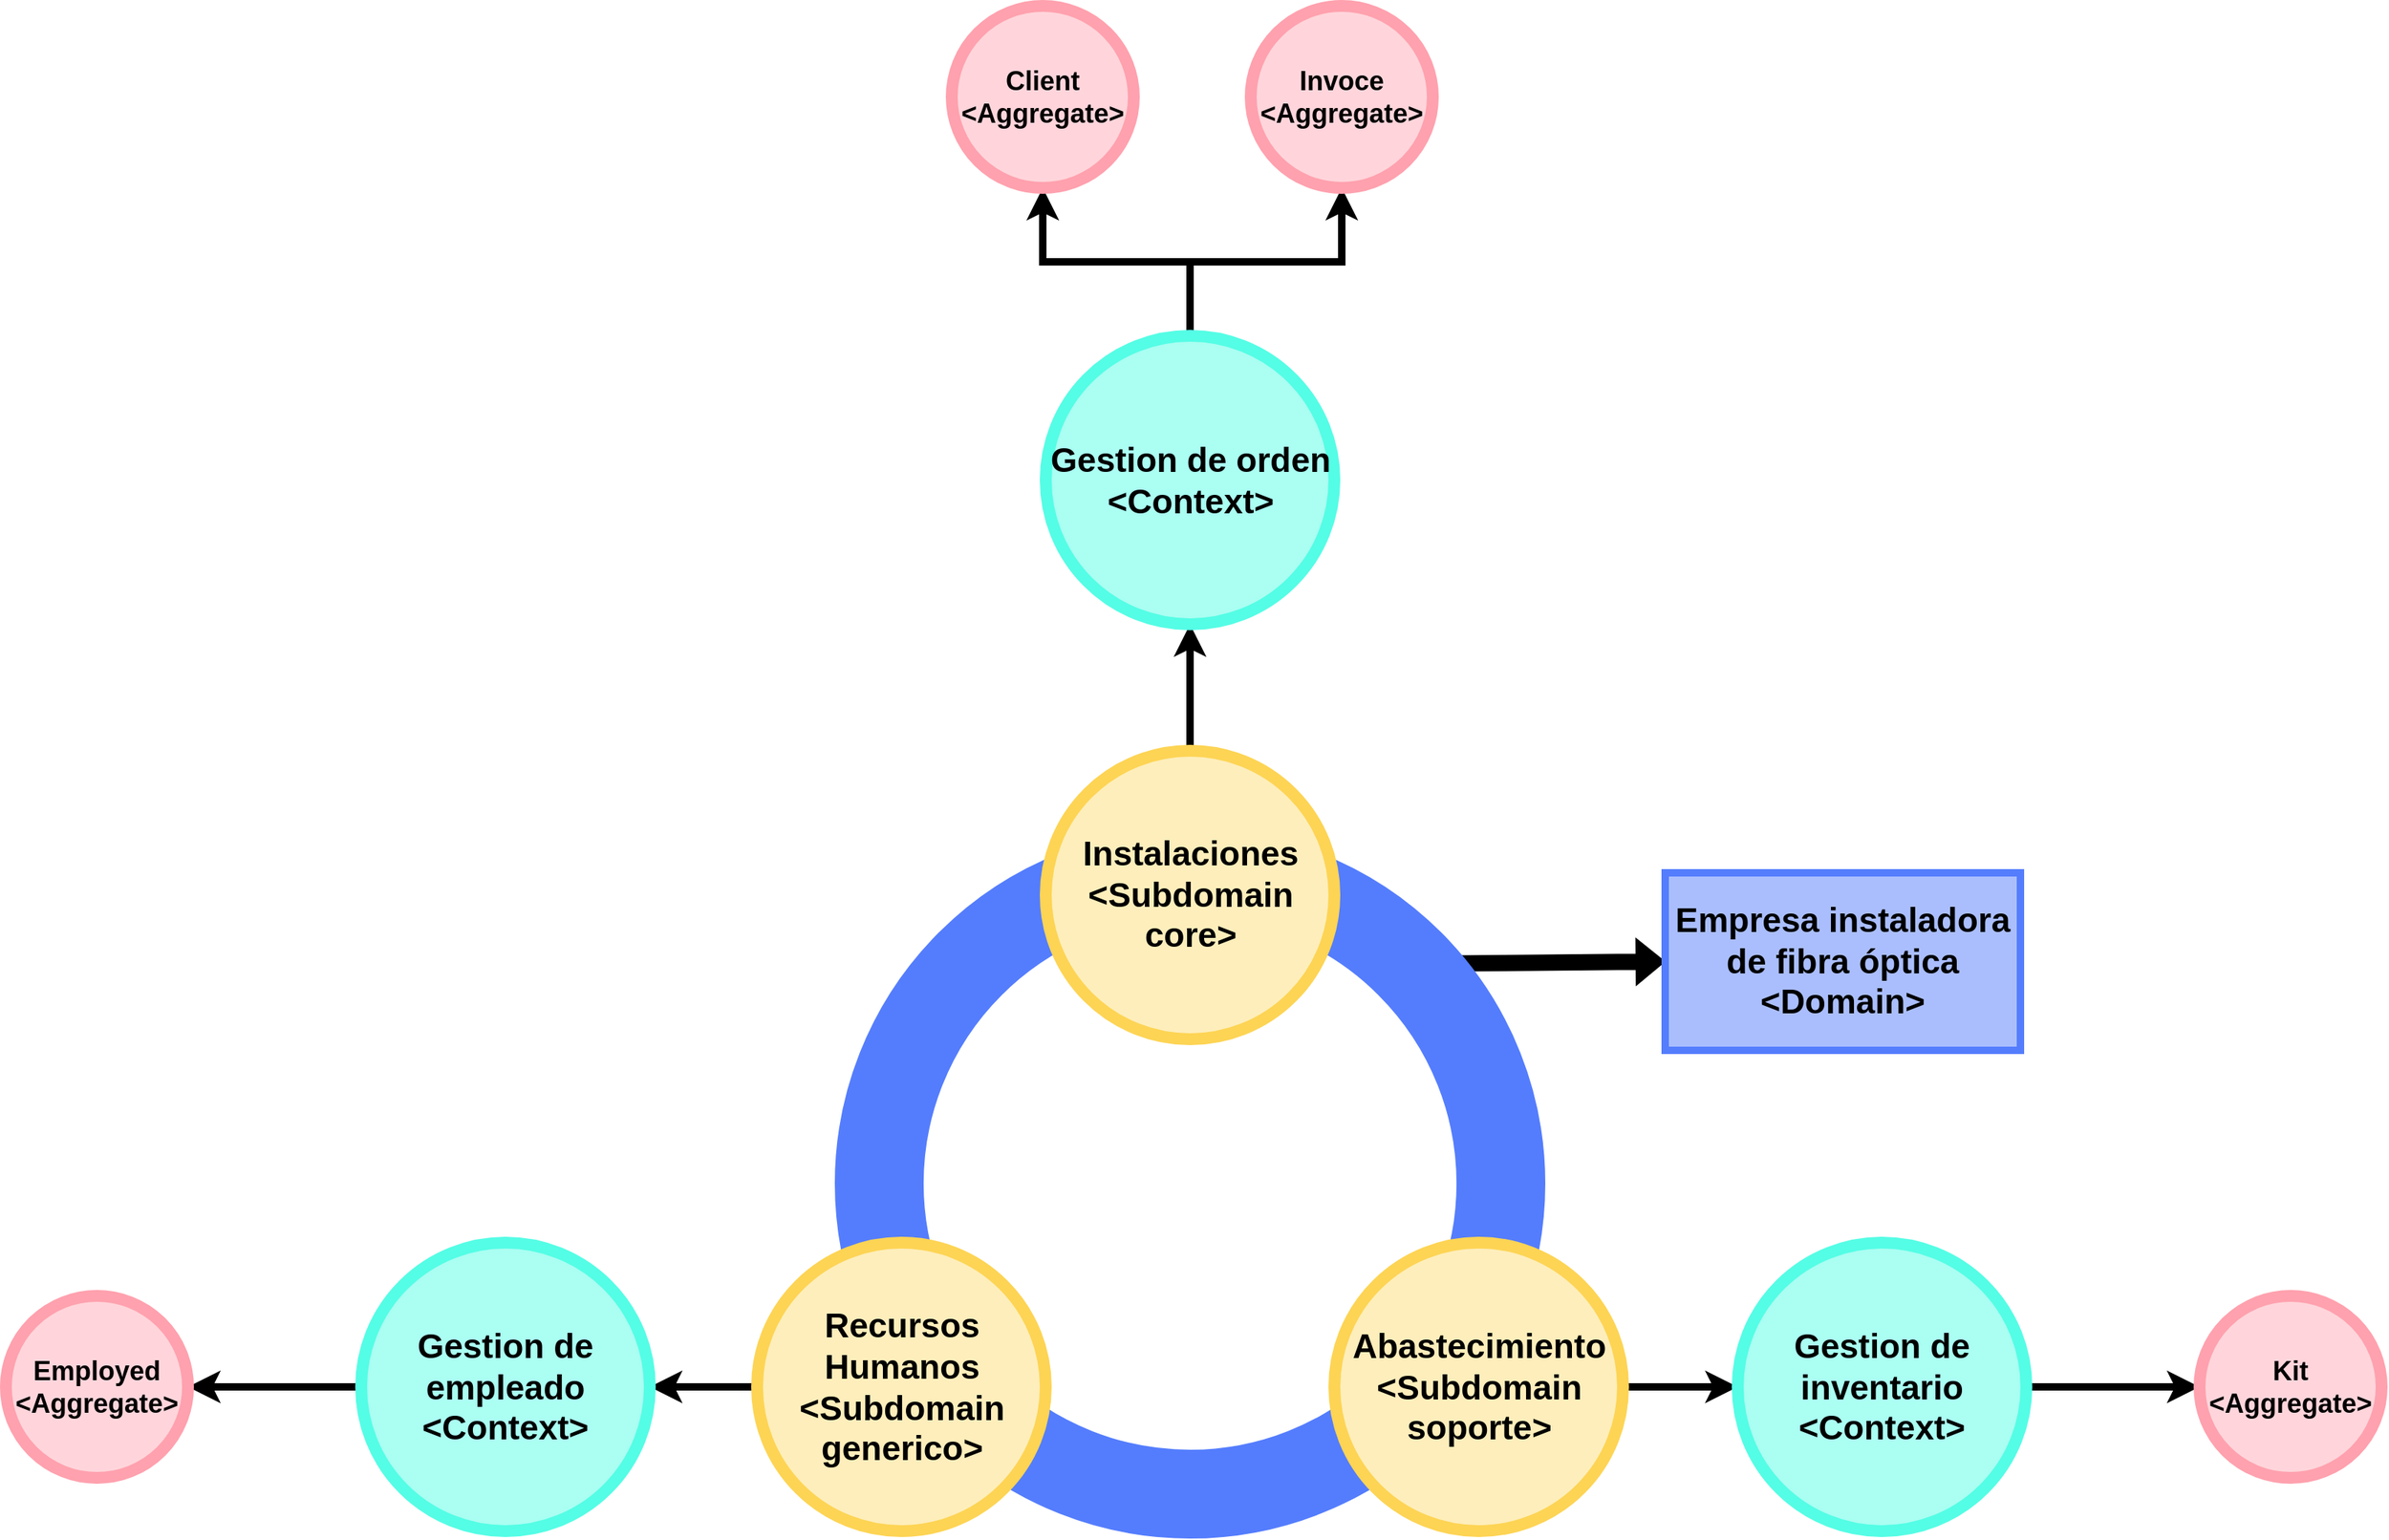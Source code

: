 <mxfile version="20.8.16" type="device" pages="2"><diagram name="BigPicture" id="Z_WVluZ8wd-HK5wyfNHR"><mxGraphModel dx="3338" dy="2020" grid="1" gridSize="10" guides="1" tooltips="1" connect="1" arrows="1" fold="1" page="1" pageScale="1" pageWidth="1920" pageHeight="1200" background="#ffffff" math="0" shadow="0"><root><mxCell id="0"/><mxCell id="1" parent="0"/><mxCell id="sbiihCPzheiJKRL8AnpJ-5" value="" style="shape=flexArrow;endArrow=classic;html=1;rounded=0;fontFamily=Helvetica;fontSize=38;exitX=1;exitY=0;exitDx=0;exitDy=0;fillColor=#000000;entryX=0;entryY=0.5;entryDx=0;entryDy=0;" parent="1" source="WC7S25Xc-Uab3RdaNcvP-1" target="sbiihCPzheiJKRL8AnpJ-6" edge="1"><mxGeometry width="50" height="50" relative="1" as="geometry"><mxPoint x="-1062" y="-376" as="sourcePoint"/><mxPoint x="-682" y="-516" as="targetPoint"/></mxGeometry></mxCell><mxCell id="WC7S25Xc-Uab3RdaNcvP-1" value="" style="ellipse;whiteSpace=wrap;html=1;strokeWidth=60;fillColor=none;strokeColor=#547DFD;gradientColor=none;shadow=0;fillStyle=auto;" parent="1" vertex="1"><mxGeometry x="-1172" y="-536" width="420" height="420" as="geometry"/></mxCell><mxCell id="sbiihCPzheiJKRL8AnpJ-6" value="&lt;p style=&quot;font-size: 23px;&quot;&gt;&lt;font style=&quot;font-size: 23px;&quot;&gt;Empresa instaladora de fibra óptica&lt;br&gt;&lt;/font&gt;&lt;font style=&quot;font-size: 23px;&quot;&gt;&amp;lt;Domain&amp;gt;&lt;/font&gt;&lt;/p&gt;" style="rounded=0;whiteSpace=wrap;html=1;fontFamily=Helvetica;fontSize=38;fillColor=#aabefe;fontColor=#000000;strokeColor=#547dfd;fontStyle=1;align=center;strokeWidth=5;" parent="1" vertex="1"><mxGeometry x="-641" y="-536" width="240" height="120" as="geometry"/></mxCell><mxCell id="sbiihCPzheiJKRL8AnpJ-16" style="edgeStyle=orthogonalEdgeStyle;rounded=0;orthogonalLoop=1;jettySize=auto;html=1;exitX=0.5;exitY=0;exitDx=0;exitDy=0;entryX=0.5;entryY=1;entryDx=0;entryDy=0;strokeColor=#000000;strokeWidth=5;fontFamily=Helvetica;fontSize=23;fontColor=#000000;fillColor=default;" parent="1" source="sbiihCPzheiJKRL8AnpJ-7" target="sbiihCPzheiJKRL8AnpJ-12" edge="1"><mxGeometry relative="1" as="geometry"/></mxCell><mxCell id="sbiihCPzheiJKRL8AnpJ-7" value="Instalaciones&lt;br&gt;&amp;lt;Subdomain core&amp;gt;" style="ellipse;html=1;aspect=fixed;shadow=0;sketch=0;fillStyle=auto;fontFamily=Helvetica;fontSize=23;fillColor=#feeebb;strokeColor=#fdd454;strokeWidth=8;fontColor=#000000;fontStyle=1;whiteSpace=wrap;" parent="1" vertex="1"><mxGeometry x="-1059.5" y="-618.5" width="195" height="195" as="geometry"/></mxCell><mxCell id="sbiihCPzheiJKRL8AnpJ-18" style="edgeStyle=orthogonalEdgeStyle;rounded=0;orthogonalLoop=1;jettySize=auto;html=1;exitX=0;exitY=0.5;exitDx=0;exitDy=0;entryX=1;entryY=0.5;entryDx=0;entryDy=0;strokeColor=#000000;strokeWidth=5;fontFamily=Helvetica;fontSize=23;fontColor=#000000;fillColor=default;" parent="1" source="sbiihCPzheiJKRL8AnpJ-8" target="sbiihCPzheiJKRL8AnpJ-17" edge="1"><mxGeometry relative="1" as="geometry"/></mxCell><mxCell id="sbiihCPzheiJKRL8AnpJ-8" value="Recursos Humanos&lt;br style=&quot;border-color: var(--border-color);&quot;&gt;&amp;lt;Subdomain generico&amp;gt;" style="ellipse;html=1;aspect=fixed;shadow=0;sketch=0;fillStyle=auto;fontFamily=Helvetica;fontSize=23;fillColor=#feeebb;strokeColor=#fdd454;strokeWidth=8;fontColor=#000000;fontStyle=1;whiteSpace=wrap;" parent="1" vertex="1"><mxGeometry x="-1254.5" y="-286" width="195" height="195" as="geometry"/></mxCell><mxCell id="sbiihCPzheiJKRL8AnpJ-20" style="edgeStyle=orthogonalEdgeStyle;rounded=0;orthogonalLoop=1;jettySize=auto;html=1;exitX=1;exitY=0.5;exitDx=0;exitDy=0;entryX=0;entryY=0.5;entryDx=0;entryDy=0;strokeColor=#000000;strokeWidth=5;fontFamily=Helvetica;fontSize=23;fontColor=#000000;fillColor=default;" parent="1" source="sbiihCPzheiJKRL8AnpJ-9" target="sbiihCPzheiJKRL8AnpJ-19" edge="1"><mxGeometry relative="1" as="geometry"/></mxCell><mxCell id="sbiihCPzheiJKRL8AnpJ-9" value="Abastecimiento&lt;br style=&quot;border-color: var(--border-color);&quot;&gt;&amp;lt;Subdomain soporte&amp;gt;" style="ellipse;html=1;aspect=fixed;shadow=0;sketch=0;fillStyle=auto;fontFamily=Helvetica;fontSize=23;fillColor=#feeebb;strokeColor=#fdd454;strokeWidth=8;fontColor=#000000;fontStyle=1;whiteSpace=wrap;noLabel=0;connectable=1;" parent="1" vertex="1"><mxGeometry x="-864.5" y="-286" width="195" height="195" as="geometry"/></mxCell><mxCell id="Y3zpZkFp362ugeQV_-uV-3" style="edgeStyle=orthogonalEdgeStyle;rounded=0;orthogonalLoop=1;jettySize=auto;html=1;entryX=0.5;entryY=1;entryDx=0;entryDy=0;strokeWidth=5;" parent="1" source="sbiihCPzheiJKRL8AnpJ-12" target="j3wc4-1luXEiD-63x_5t-1" edge="1"><mxGeometry relative="1" as="geometry"/></mxCell><mxCell id="Y3zpZkFp362ugeQV_-uV-5" style="edgeStyle=orthogonalEdgeStyle;rounded=0;orthogonalLoop=1;jettySize=auto;html=1;exitX=0.5;exitY=0;exitDx=0;exitDy=0;entryX=0.5;entryY=1;entryDx=0;entryDy=0;strokeWidth=5;" parent="1" source="sbiihCPzheiJKRL8AnpJ-12" target="Y3zpZkFp362ugeQV_-uV-4" edge="1"><mxGeometry relative="1" as="geometry"/></mxCell><mxCell id="sbiihCPzheiJKRL8AnpJ-12" value="Gestion de orden&lt;br style=&quot;border-color: var(--border-color);&quot;&gt;&amp;lt;Context&amp;gt;" style="ellipse;html=1;aspect=fixed;shadow=0;sketch=0;fillStyle=auto;fontFamily=Helvetica;fontSize=23;fillColor=#AAFEF2;strokeColor=#54FDE5;strokeWidth=8;fontStyle=1;whiteSpace=wrap;fontColor=#000000;" parent="1" vertex="1"><mxGeometry x="-1059.5" y="-899" width="195" height="195" as="geometry"/></mxCell><mxCell id="B75G6cg0L7pPBTDcqORc-15" style="edgeStyle=orthogonalEdgeStyle;rounded=0;orthogonalLoop=1;jettySize=auto;html=1;exitX=0;exitY=0.5;exitDx=0;exitDy=0;entryX=1;entryY=0.5;entryDx=0;entryDy=0;strokeWidth=5;fontSize=18;startArrow=none;startFill=0;strokeColor=#000000;" parent="1" source="sbiihCPzheiJKRL8AnpJ-17" target="B75G6cg0L7pPBTDcqORc-13" edge="1"><mxGeometry relative="1" as="geometry"/></mxCell><mxCell id="sbiihCPzheiJKRL8AnpJ-17" value="Gestion de empleado&lt;br&gt;&amp;lt;Context&amp;gt;" style="ellipse;html=1;aspect=fixed;shadow=0;sketch=0;fillStyle=auto;fontFamily=Helvetica;fontSize=23;fillColor=#AAFEF2;strokeColor=#54FDE5;strokeWidth=8;fontStyle=1;whiteSpace=wrap;fontColor=#000000;" parent="1" vertex="1"><mxGeometry x="-1522" y="-286" width="195" height="195" as="geometry"/></mxCell><mxCell id="B75G6cg0L7pPBTDcqORc-10" style="edgeStyle=orthogonalEdgeStyle;rounded=0;orthogonalLoop=1;jettySize=auto;html=1;exitX=1;exitY=0.5;exitDx=0;exitDy=0;entryX=0;entryY=0.5;entryDx=0;entryDy=0;strokeWidth=5;startArrow=none;startFill=0;strokeColor=#000000;" parent="1" source="sbiihCPzheiJKRL8AnpJ-19" target="B75G6cg0L7pPBTDcqORc-7" edge="1"><mxGeometry relative="1" as="geometry"/></mxCell><mxCell id="sbiihCPzheiJKRL8AnpJ-19" value="Gestion de inventario&lt;br&gt;&amp;lt;Context&amp;gt;" style="ellipse;html=1;aspect=fixed;shadow=0;sketch=0;fillStyle=auto;fontFamily=Helvetica;fontSize=23;fillColor=#AAFEF2;strokeColor=#54FDE5;strokeWidth=8;fontStyle=1;whiteSpace=wrap;fontColor=#000000;" parent="1" vertex="1"><mxGeometry x="-592" y="-286" width="195" height="195" as="geometry"/></mxCell><mxCell id="B75G6cg0L7pPBTDcqORc-12" style="edgeStyle=orthogonalEdgeStyle;rounded=0;orthogonalLoop=1;jettySize=auto;html=1;exitX=0.5;exitY=1;exitDx=0;exitDy=0;entryX=0.5;entryY=0;entryDx=0;entryDy=0;strokeWidth=5;fontSize=18;startArrow=none;startFill=0;" parent="1" source="B75G6cg0L7pPBTDcqORc-7" edge="1"><mxGeometry relative="1" as="geometry"><mxPoint x="-218.5" y="-149" as="targetPoint"/></mxGeometry></mxCell><mxCell id="B75G6cg0L7pPBTDcqORc-7" value="Kit&lt;br style=&quot;font-size: 18px;&quot;&gt;&amp;lt;Aggregate&amp;gt;" style="ellipse;html=1;aspect=fixed;shadow=0;sketch=0;fillStyle=auto;fontFamily=Helvetica;fontSize=18;fillColor=#ffd5db;strokeColor=#Ffa1ae;strokeWidth=8;fontStyle=1;whiteSpace=wrap;fontColor=#000000;" parent="1" vertex="1"><mxGeometry x="-280" y="-250" width="123" height="123" as="geometry"/></mxCell><mxCell id="B75G6cg0L7pPBTDcqORc-13" value="Employed&lt;br&gt;&amp;lt;Aggregate&amp;gt;" style="ellipse;html=1;aspect=fixed;shadow=0;sketch=0;fillStyle=auto;fontFamily=Helvetica;fontSize=18;fillColor=#FFD5DB;strokeColor=#Ffa1ae;strokeWidth=8;fontStyle=1;whiteSpace=wrap;fontColor=#000000;" parent="1" vertex="1"><mxGeometry x="-1762" y="-250" width="123" height="123" as="geometry"/></mxCell><mxCell id="j3wc4-1luXEiD-63x_5t-1" value="Client&lt;br style=&quot;font-size: 18px;&quot;&gt;&amp;lt;Aggregate&amp;gt;" style="ellipse;html=1;aspect=fixed;shadow=0;sketch=0;fillStyle=auto;fontFamily=Helvetica;fontSize=18;fillColor=#ffd5db;strokeColor=#Ffa1ae;strokeWidth=8;fontStyle=1;whiteSpace=wrap;fontColor=#000000;" parent="1" vertex="1"><mxGeometry x="-1123" y="-1122" width="123" height="123" as="geometry"/></mxCell><mxCell id="Y3zpZkFp362ugeQV_-uV-4" value="Invoce&lt;br&gt;&amp;lt;Aggregate&amp;gt;" style="ellipse;html=1;aspect=fixed;shadow=0;sketch=0;fillStyle=auto;fontFamily=Helvetica;fontSize=18;fillColor=#ffd5db;strokeColor=#Ffa1ae;strokeWidth=8;fontStyle=1;whiteSpace=wrap;fontColor=#000000;" parent="1" vertex="1"><mxGeometry x="-921" y="-1122" width="123" height="123" as="geometry"/></mxCell></root></mxGraphModel></diagram><diagram id="gyaHFTZhA8jdAKOS0-uQ" name="Ordenes"><mxGraphModel dx="978" dy="566" grid="1" gridSize="10" guides="1" tooltips="1" connect="1" arrows="1" fold="1" page="1" pageScale="1" pageWidth="1920" pageHeight="1200" math="0" shadow="0"><root><mxCell id="0"/><mxCell id="1" parent="0"/><mxCell id="xJi3Klwblq0172at8JDD-1" value="Employed" style="rounded=0;whiteSpace=wrap;html=1;fontSize=22;" parent="1" vertex="1"><mxGeometry x="717.5" y="435" width="120" height="60" as="geometry"/></mxCell><mxCell id="xJi3Klwblq0172at8JDD-4" value="EmployedId" style="ellipse;whiteSpace=wrap;html=1;aspect=fixed;fontSize=22;" parent="1" vertex="1"><mxGeometry x="737.5" y="525" width="80" height="80" as="geometry"/></mxCell><mxCell id="xJi3Klwblq0172at8JDD-5" value="Name" style="ellipse;whiteSpace=wrap;html=1;aspect=fixed;fontSize=22;" parent="1" vertex="1"><mxGeometry x="737.5" y="625" width="80" height="80" as="geometry"/></mxCell><mxCell id="xJi3Klwblq0172at8JDD-6" value="Phone" style="ellipse;whiteSpace=wrap;html=1;aspect=fixed;fontSize=22;" parent="1" vertex="1"><mxGeometry x="737.5" y="725" width="80" height="80" as="geometry"/></mxCell><mxCell id="xJi3Klwblq0172at8JDD-7" value="BenefitedId" style="ellipse;whiteSpace=wrap;html=1;aspect=fixed;fontSize=22;" parent="1" vertex="1"><mxGeometry x="898" y="525" width="80" height="80" as="geometry"/></mxCell><mxCell id="xJi3Klwblq0172at8JDD-8" value="Name" style="ellipse;whiteSpace=wrap;html=1;aspect=fixed;fontSize=22;" parent="1" vertex="1"><mxGeometry x="898" y="625" width="80" height="80" as="geometry"/></mxCell><mxCell id="xJi3Klwblq0172at8JDD-9" value="Address" style="ellipse;whiteSpace=wrap;html=1;aspect=fixed;fontSize=22;" parent="1" vertex="1"><mxGeometry x="898" y="725" width="80" height="80" as="geometry"/></mxCell><mxCell id="xJi3Klwblq0172at8JDD-10" value="Name" style="ellipse;whiteSpace=wrap;html=1;aspect=fixed;fontSize=22;" parent="1" vertex="1"><mxGeometry x="1158.5" y="625" width="80" height="80" as="geometry"/></mxCell><mxCell id="xJi3Klwblq0172at8JDD-11" style="edgeStyle=orthogonalEdgeStyle;rounded=0;orthogonalLoop=1;jettySize=auto;html=1;entryX=0;entryY=0.5;entryDx=0;entryDy=0;fontSize=22;" parent="1" source="xJi3Klwblq0172at8JDD-12" target="xJi3Klwblq0172at8JDD-13" edge="1"><mxGeometry relative="1" as="geometry"/></mxCell><mxCell id="xJi3Klwblq0172at8JDD-12" value="Order" style="ellipse;whiteSpace=wrap;html=1;fontSize=22;" parent="1" vertex="1"><mxGeometry x="718" y="295" width="120" height="80" as="geometry"/></mxCell><mxCell id="xJi3Klwblq0172at8JDD-13" value="Invoice" style="ellipse;whiteSpace=wrap;html=1;fontSize=22;" parent="1" vertex="1"><mxGeometry x="1218.5" y="295" width="120" height="80" as="geometry"/></mxCell><mxCell id="xJi3Klwblq0172at8JDD-14" value="Company" style="rounded=0;whiteSpace=wrap;html=1;fontSize=22;" parent="1" vertex="1"><mxGeometry x="1138.5" y="435" width="120" height="60" as="geometry"/></mxCell><mxCell id="xJi3Klwblq0172at8JDD-15" value="BankAccount" style="ellipse;whiteSpace=wrap;html=1;aspect=fixed;fontSize=22;" parent="1" vertex="1"><mxGeometry x="1158.5" y="725" width="80" height="80" as="geometry"/></mxCell><mxCell id="xJi3Klwblq0172at8JDD-16" value="CompanyId" style="ellipse;whiteSpace=wrap;html=1;aspect=fixed;fontSize=22;" parent="1" vertex="1"><mxGeometry x="898" y="825" width="80" height="80" as="geometry"/></mxCell><mxCell id="xJi3Klwblq0172at8JDD-17" value="OrderId" style="ellipse;whiteSpace=wrap;html=1;aspect=fixed;fontSize=22;" parent="1" vertex="1"><mxGeometry x="588" y="295" width="80" height="80" as="geometry"/></mxCell><mxCell id="xJi3Klwblq0172at8JDD-18" value="InvoceId" style="ellipse;whiteSpace=wrap;html=1;aspect=fixed;fontSize=22;" parent="1" vertex="1"><mxGeometry x="1385.5" y="295" width="80" height="80" as="geometry"/></mxCell><mxCell id="xJi3Klwblq0172at8JDD-19" value="CompanyId" style="ellipse;whiteSpace=wrap;html=1;aspect=fixed;fontSize=22;" parent="1" vertex="1"><mxGeometry x="1158.5" y="525" width="80" height="80" as="geometry"/></mxCell><mxCell id="xJi3Klwblq0172at8JDD-20" value="Status" style="ellipse;whiteSpace=wrap;html=1;aspect=fixed;fontSize=22;" parent="1" vertex="1"><mxGeometry x="455" y="295" width="80" height="80" as="geometry"/></mxCell><mxCell id="xJi3Klwblq0172at8JDD-21" value="Kit" style="rounded=0;whiteSpace=wrap;html=1;fontSize=22;" parent="1" vertex="1"><mxGeometry x="558" y="435" width="120" height="60" as="geometry"/></mxCell><mxCell id="xJi3Klwblq0172at8JDD-22" value="KitId" style="ellipse;whiteSpace=wrap;html=1;aspect=fixed;fontSize=22;" parent="1" vertex="1"><mxGeometry x="578" y="525" width="80" height="80" as="geometry"/></mxCell><mxCell id="xJi3Klwblq0172at8JDD-24" value="Tax" style="ellipse;whiteSpace=wrap;html=1;aspect=fixed;fontSize=22;" parent="1" vertex="1"><mxGeometry x="1318.5" y="625" width="80" height="80" as="geometry"/></mxCell><mxCell id="xJi3Klwblq0172at8JDD-25" value="Fee" style="rounded=0;whiteSpace=wrap;html=1;fontSize=22;" parent="1" vertex="1"><mxGeometry x="1298.5" y="435" width="120" height="60" as="geometry"/></mxCell><mxCell id="xJi3Klwblq0172at8JDD-27" value="FeeId" style="ellipse;whiteSpace=wrap;html=1;aspect=fixed;fontSize=22;" parent="1" vertex="1"><mxGeometry x="1318.5" y="525" width="80" height="80" as="geometry"/></mxCell><mxCell id="xJi3Klwblq0172at8JDD-28" value="Charge" style="ellipse;whiteSpace=wrap;html=1;aspect=fixed;fontSize=22;" parent="1" vertex="1"><mxGeometry x="1318.5" y="725" width="80" height="80" as="geometry"/></mxCell><mxCell id="xJi3Klwblq0172at8JDD-30" value="Benefited" style="rounded=0;whiteSpace=wrap;html=1;fontSize=22;" parent="1" vertex="1"><mxGeometry x="878" y="435" width="120" height="60" as="geometry"/></mxCell><mxCell id="zGBIenEWPAZ3vuySkX-L-18" value="" style="group;fontSize=6;fontColor=#000000;" parent="1" vertex="1" connectable="0"><mxGeometry x="1720" y="1680" width="81" height="30" as="geometry"/></mxCell><mxCell id="zGBIenEWPAZ3vuySkX-L-19" value="&lt;p style=&quot;font-size: 6px;&quot;&gt;Name&lt;/p&gt;" style="rounded=0;whiteSpace=wrap;html=1;fontSize=6;fillColor=#dae8fc;strokeColor=#6c8ebf;fontColor=#000000;" parent="zGBIenEWPAZ3vuySkX-L-18" vertex="1"><mxGeometry width="81" height="10" as="geometry"/></mxCell><mxCell id="zGBIenEWPAZ3vuySkX-L-20" value="Value&amp;lt;String&amp;gt;" style="rounded=0;whiteSpace=wrap;html=1;fontSize=8;strokeColor=#6C8EBF;fillColor=#FFFFFF;fontColor=#000000;" parent="zGBIenEWPAZ3vuySkX-L-18" vertex="1"><mxGeometry y="10" width="81" height="20" as="geometry"/></mxCell><mxCell id="zGBIenEWPAZ3vuySkX-L-24" value="" style="group;fontSize=6;fontColor=#000000;" parent="1" vertex="1" connectable="0"><mxGeometry x="1720" y="1749" width="81" height="30" as="geometry"/></mxCell><mxCell id="zGBIenEWPAZ3vuySkX-L-25" value="&lt;p style=&quot;font-size: 6px;&quot;&gt;BankAccount&lt;/p&gt;" style="rounded=0;whiteSpace=wrap;html=1;fontSize=6;fillColor=#dae8fc;strokeColor=#6c8ebf;fontColor=#000000;" parent="zGBIenEWPAZ3vuySkX-L-24" vertex="1"><mxGeometry width="81" height="10" as="geometry"/></mxCell><mxCell id="zGBIenEWPAZ3vuySkX-L-26" value="Value&amp;lt;String&amp;gt;" style="rounded=0;whiteSpace=wrap;html=1;fontSize=8;strokeColor=#6C8EBF;fillColor=#FFFFFF;fontColor=#000000;" parent="zGBIenEWPAZ3vuySkX-L-24" vertex="1"><mxGeometry y="10" width="81" height="20" as="geometry"/></mxCell><mxCell id="zGBIenEWPAZ3vuySkX-L-27" value="ValidateMinLength()" style="rounded=0;whiteSpace=wrap;html=1;fontFamily=Helvetica;fontSize=6;strokeColor=#6C8EBF;fillColor=#FFFFFF;fontColor=#000000;" parent="1" vertex="1"><mxGeometry x="1720" y="1779" width="81" height="10" as="geometry"/></mxCell><mxCell id="zGBIenEWPAZ3vuySkX-L-28" style="edgeStyle=orthogonalEdgeStyle;rounded=0;orthogonalLoop=1;jettySize=auto;html=1;entryX=0;entryY=0.25;entryDx=0;entryDy=0;strokeWidth=1;fontSize=18;fontColor=default;startArrow=none;startFill=0;strokeColor=#000000;" parent="1" source="zGBIenEWPAZ3vuySkX-L-9" target="zGBIenEWPAZ3vuySkX-L-20" edge="1"><mxGeometry relative="1" as="geometry"/></mxCell><mxCell id="zGBIenEWPAZ3vuySkX-L-31" style="edgeStyle=orthogonalEdgeStyle;rounded=0;orthogonalLoop=1;jettySize=auto;html=1;entryX=0.5;entryY=0;entryDx=0;entryDy=0;strokeWidth=1;fontSize=18;fontColor=default;startArrow=none;startFill=0;strokeColor=#000000;" parent="1" source="zGBIenEWPAZ3vuySkX-L-69" target="zGBIenEWPAZ3vuySkX-L-17" edge="1"><mxGeometry relative="1" as="geometry"><Array as="points"><mxPoint x="1510" y="1725"/><mxPoint x="1510" y="1660"/><mxPoint x="1601" y="1660"/></Array></mxGeometry></mxCell><mxCell id="zGBIenEWPAZ3vuySkX-L-184" value="Model" style="ellipse;whiteSpace=wrap;html=1;aspect=fixed;fontSize=22;" parent="1" vertex="1"><mxGeometry x="578" y="625" width="80" height="80" as="geometry"/></mxCell><mxCell id="zGBIenEWPAZ3vuySkX-L-167" value="" style="group;fontSize=9;" parent="1" vertex="1" connectable="0"><mxGeometry x="400" y="1860" width="119.99" height="160" as="geometry"/></mxCell><mxCell id="zGBIenEWPAZ3vuySkX-L-168" value="" style="rounded=0;whiteSpace=wrap;html=1;fontSize=9;fillColor=#FFFFFF;strokeColor=#000000;" parent="zGBIenEWPAZ3vuySkX-L-167" vertex="1"><mxGeometry width="119.99" height="160" as="geometry"/></mxCell><mxCell id="zGBIenEWPAZ3vuySkX-L-169" value="" style="rounded=0;whiteSpace=wrap;html=1;noLabel=1;fontSize=9;fillColor=#FFFFFF;strokeColor=#000000;" parent="zGBIenEWPAZ3vuySkX-L-167" vertex="1"><mxGeometry y="16" width="119.99" height="16" as="geometry"/></mxCell><mxCell id="zGBIenEWPAZ3vuySkX-L-170" value="" style="rounded=0;whiteSpace=wrap;html=1;fontSize=9;fillColor=#FFFFFF;strokeColor=#000000;" parent="zGBIenEWPAZ3vuySkX-L-167" vertex="1"><mxGeometry y="32" width="119.99" height="16" as="geometry"/></mxCell><mxCell id="zGBIenEWPAZ3vuySkX-L-171" value="" style="rounded=0;whiteSpace=wrap;html=1;fontSize=9;fillColor=#FFFFFF;strokeColor=#000000;" parent="zGBIenEWPAZ3vuySkX-L-167" vertex="1"><mxGeometry y="48" width="119.99" height="16" as="geometry"/></mxCell><mxCell id="zGBIenEWPAZ3vuySkX-L-172" value="" style="rounded=0;whiteSpace=wrap;html=1;fontSize=9;fillColor=#FFFFFF;strokeColor=#000000;" parent="zGBIenEWPAZ3vuySkX-L-167" vertex="1"><mxGeometry y="64" width="119.99" height="16" as="geometry"/></mxCell><mxCell id="zGBIenEWPAZ3vuySkX-L-173" value="" style="rounded=0;whiteSpace=wrap;html=1;fontSize=9;fillColor=#FFFFFF;strokeColor=#000000;" parent="zGBIenEWPAZ3vuySkX-L-167" vertex="1"><mxGeometry y="80" width="119.99" height="16" as="geometry"/></mxCell><mxCell id="zGBIenEWPAZ3vuySkX-L-174" value="BenefitedID" style="text;strokeColor=none;fillColor=none;html=1;fontSize=9;fontStyle=0;verticalAlign=middle;align=left;labelPosition=center;verticalLabelPosition=middle;spacingLeft=0;fontColor=#000000;labelBackgroundColor=none;labelBorderColor=none;" parent="zGBIenEWPAZ3vuySkX-L-167" vertex="1"><mxGeometry y="16" width="119.99" height="16" as="geometry"/></mxCell><mxCell id="zGBIenEWPAZ3vuySkX-L-175" value="Name" style="text;strokeColor=none;fillColor=none;html=1;fontSize=9;fontStyle=0;verticalAlign=middle;align=left;labelPosition=center;verticalLabelPosition=middle;spacingLeft=0;fontColor=#000000;" parent="zGBIenEWPAZ3vuySkX-L-167" vertex="1"><mxGeometry y="32" width="119.99" height="16" as="geometry"/></mxCell><mxCell id="zGBIenEWPAZ3vuySkX-L-176" value="Phone" style="text;strokeColor=none;fillColor=none;html=1;fontSize=9;fontStyle=0;verticalAlign=middle;align=left;labelPosition=center;verticalLabelPosition=middle;spacingLeft=0;fontColor=#000000;" parent="zGBIenEWPAZ3vuySkX-L-167" vertex="1"><mxGeometry y="48" width="119.99" height="16" as="geometry"/></mxCell><mxCell id="zGBIenEWPAZ3vuySkX-L-177" value="Address" style="text;strokeColor=none;fillColor=none;html=1;fontSize=9;fontStyle=0;verticalAlign=middle;align=left;labelPosition=center;verticalLabelPosition=middle;spacingLeft=0;fontColor=#000000;" parent="zGBIenEWPAZ3vuySkX-L-167" vertex="1"><mxGeometry y="64" width="119.99" height="16" as="geometry"/></mxCell><mxCell id="zGBIenEWPAZ3vuySkX-L-178" value="CompanyId" style="text;strokeColor=none;fillColor=none;html=1;fontSize=9;fontStyle=0;verticalAlign=middle;align=left;labelPosition=center;verticalLabelPosition=middle;spacingLeft=0;fontColor=#000000;" parent="zGBIenEWPAZ3vuySkX-L-167" vertex="1"><mxGeometry y="80" width="119.99" height="16" as="geometry"/></mxCell><mxCell id="zGBIenEWPAZ3vuySkX-L-179" value="updateBenefitedAddress()" style="text;strokeColor=none;fillColor=none;html=1;fontSize=9;fontStyle=0;verticalAlign=middle;align=left;labelPosition=center;verticalLabelPosition=middle;spacingLeft=0;fontColor=#000000;" parent="zGBIenEWPAZ3vuySkX-L-167" vertex="1"><mxGeometry y="96" width="119.99" height="16" as="geometry"/></mxCell><mxCell id="zGBIenEWPAZ3vuySkX-L-180" value="updateBenefitedPhone()" style="text;strokeColor=none;fillColor=none;html=1;fontSize=9;fontStyle=0;verticalAlign=middle;align=left;labelPosition=center;verticalLabelPosition=middle;spacingLeft=0;fontColor=#000000;" parent="zGBIenEWPAZ3vuySkX-L-167" vertex="1"><mxGeometry y="112" width="119.99" height="16" as="geometry"/></mxCell><mxCell id="zGBIenEWPAZ3vuySkX-L-181" value="updateBenefitedName()" style="text;strokeColor=none;fillColor=none;html=1;fontSize=9;fontStyle=0;verticalAlign=middle;align=left;labelPosition=center;verticalLabelPosition=middle;spacingLeft=0;fontColor=#000000;" parent="zGBIenEWPAZ3vuySkX-L-167" vertex="1"><mxGeometry y="128" width="119.99" height="16" as="geometry"/></mxCell><mxCell id="zGBIenEWPAZ3vuySkX-L-182" value="updateBenefitedCompanyId()" style="text;strokeColor=none;fillColor=none;html=1;fontSize=9;fontStyle=0;verticalAlign=middle;align=left;labelPosition=center;verticalLabelPosition=middle;spacingLeft=0;fontColor=#000000;" parent="zGBIenEWPAZ3vuySkX-L-167" vertex="1"><mxGeometry y="144" width="119.99" height="16" as="geometry"/></mxCell><mxCell id="zGBIenEWPAZ3vuySkX-L-183" value="Benefited" style="rounded=0;whiteSpace=wrap;html=1;fillColor=#fff2cc;strokeColor=#d6b656;fontStyle=1;fontSize=9;fontColor=#000000;" parent="zGBIenEWPAZ3vuySkX-L-167" vertex="1"><mxGeometry width="119.99" height="16" as="geometry"/></mxCell><mxCell id="zGBIenEWPAZ3vuySkX-L-185" value="" style="group" parent="1" vertex="1" connectable="0"><mxGeometry x="400" y="1720" width="119.99" height="97" as="geometry"/></mxCell><mxCell id="zGBIenEWPAZ3vuySkX-L-151" value="" style="rounded=0;whiteSpace=wrap;html=1;fontSize=9;fillColor=#FFFFFF;strokeColor=#000000;" parent="zGBIenEWPAZ3vuySkX-L-185" vertex="1"><mxGeometry width="119.99" height="97" as="geometry"/></mxCell><mxCell id="zGBIenEWPAZ3vuySkX-L-152" value="" style="rounded=0;whiteSpace=wrap;html=1;noLabel=1;fontSize=9;fillColor=#FFFFFF;strokeColor=#000000;" parent="zGBIenEWPAZ3vuySkX-L-185" vertex="1"><mxGeometry y="16" width="119.99" height="16" as="geometry"/></mxCell><mxCell id="zGBIenEWPAZ3vuySkX-L-153" value="" style="rounded=0;whiteSpace=wrap;html=1;fontSize=9;fillColor=#FFFFFF;strokeColor=#000000;" parent="zGBIenEWPAZ3vuySkX-L-185" vertex="1"><mxGeometry y="32" width="119.99" height="16" as="geometry"/></mxCell><mxCell id="zGBIenEWPAZ3vuySkX-L-154" value="" style="rounded=0;whiteSpace=wrap;html=1;fontSize=9;fillColor=#FFFFFF;strokeColor=#000000;" parent="zGBIenEWPAZ3vuySkX-L-185" vertex="1"><mxGeometry y="48" width="119.99" height="16" as="geometry"/></mxCell><mxCell id="zGBIenEWPAZ3vuySkX-L-157" value="EmployedId" style="text;strokeColor=none;fillColor=none;html=1;fontSize=9;fontStyle=0;verticalAlign=middle;align=left;labelPosition=center;verticalLabelPosition=middle;spacingLeft=0;fontColor=#000000;labelBackgroundColor=none;labelBorderColor=none;" parent="zGBIenEWPAZ3vuySkX-L-185" vertex="1"><mxGeometry y="16" width="119.99" height="16" as="geometry"/></mxCell><mxCell id="zGBIenEWPAZ3vuySkX-L-158" value="Name" style="text;strokeColor=none;fillColor=none;html=1;fontSize=9;fontStyle=0;verticalAlign=middle;align=left;labelPosition=center;verticalLabelPosition=middle;spacingLeft=0;fontColor=#000000;" parent="zGBIenEWPAZ3vuySkX-L-185" vertex="1"><mxGeometry y="32" width="119.99" height="16" as="geometry"/></mxCell><mxCell id="zGBIenEWPAZ3vuySkX-L-159" value="Phone" style="text;strokeColor=none;fillColor=none;html=1;fontSize=9;fontStyle=0;verticalAlign=middle;align=left;labelPosition=center;verticalLabelPosition=middle;spacingLeft=0;fontColor=#000000;" parent="zGBIenEWPAZ3vuySkX-L-185" vertex="1"><mxGeometry y="48" width="119.99" height="16" as="geometry"/></mxCell><mxCell id="zGBIenEWPAZ3vuySkX-L-163" value="updateEmployedPhone()" style="text;strokeColor=none;fillColor=none;html=1;fontSize=9;fontStyle=0;verticalAlign=middle;align=left;labelPosition=center;verticalLabelPosition=middle;spacingLeft=0;fontColor=#000000;" parent="zGBIenEWPAZ3vuySkX-L-185" vertex="1"><mxGeometry y="81" width="119.99" height="16" as="geometry"/></mxCell><mxCell id="zGBIenEWPAZ3vuySkX-L-164" value="updateEmployedName()" style="text;strokeColor=none;fillColor=none;html=1;fontSize=9;fontStyle=0;verticalAlign=middle;align=left;labelPosition=center;verticalLabelPosition=middle;spacingLeft=0;fontColor=#000000;" parent="zGBIenEWPAZ3vuySkX-L-185" vertex="1"><mxGeometry y="64" width="119.99" height="16" as="geometry"/></mxCell><mxCell id="zGBIenEWPAZ3vuySkX-L-166" value="Employed" style="rounded=0;whiteSpace=wrap;html=1;fillColor=#fff2cc;strokeColor=#d6b656;fontStyle=1;fontSize=9;fontColor=#000000;" parent="zGBIenEWPAZ3vuySkX-L-185" vertex="1"><mxGeometry width="119.99" height="16" as="geometry"/></mxCell><mxCell id="zGBIenEWPAZ3vuySkX-L-186" value="" style="group" parent="1" vertex="1" connectable="0"><mxGeometry x="400" y="1615" width="119.99" height="65" as="geometry"/></mxCell><mxCell id="zGBIenEWPAZ3vuySkX-L-133" value="" style="rounded=0;whiteSpace=wrap;html=1;fontSize=9;fillColor=#FFFFFF;strokeColor=#000000;" parent="zGBIenEWPAZ3vuySkX-L-186" vertex="1"><mxGeometry width="119.99" height="65" as="geometry"/></mxCell><mxCell id="zGBIenEWPAZ3vuySkX-L-134" value="" style="rounded=0;whiteSpace=wrap;html=1;noLabel=1;fontSize=9;fillColor=#FFFFFF;strokeColor=#000000;" parent="zGBIenEWPAZ3vuySkX-L-186" vertex="1"><mxGeometry y="16" width="119.99" height="16" as="geometry"/></mxCell><mxCell id="zGBIenEWPAZ3vuySkX-L-135" value="" style="rounded=0;whiteSpace=wrap;html=1;fontSize=9;fillColor=#FFFFFF;strokeColor=#000000;" parent="zGBIenEWPAZ3vuySkX-L-186" vertex="1"><mxGeometry y="32" width="119.99" height="16" as="geometry"/></mxCell><mxCell id="zGBIenEWPAZ3vuySkX-L-139" value="KitID" style="text;strokeColor=none;fillColor=none;html=1;fontSize=9;fontStyle=0;verticalAlign=middle;align=left;labelPosition=center;verticalLabelPosition=middle;spacingLeft=0;fontColor=#000000;labelBackgroundColor=none;labelBorderColor=none;" parent="zGBIenEWPAZ3vuySkX-L-186" vertex="1"><mxGeometry y="16" width="119.99" height="16" as="geometry"/></mxCell><mxCell id="zGBIenEWPAZ3vuySkX-L-140" value="Model" style="text;strokeColor=none;fillColor=none;html=1;fontSize=9;fontStyle=0;verticalAlign=middle;align=left;labelPosition=center;verticalLabelPosition=middle;spacingLeft=0;fontColor=#000000;" parent="zGBIenEWPAZ3vuySkX-L-186" vertex="1"><mxGeometry y="32" width="119.99" height="16" as="geometry"/></mxCell><mxCell id="zGBIenEWPAZ3vuySkX-L-144" value="updateKitModel()" style="text;strokeColor=none;fillColor=none;html=1;fontSize=9;fontStyle=0;verticalAlign=middle;align=left;labelPosition=center;verticalLabelPosition=middle;spacingLeft=0;fontColor=#000000;" parent="zGBIenEWPAZ3vuySkX-L-186" vertex="1"><mxGeometry y="48" width="119.99" height="16" as="geometry"/></mxCell><mxCell id="zGBIenEWPAZ3vuySkX-L-148" value="Kit" style="rounded=0;whiteSpace=wrap;html=1;fillColor=#fff2cc;strokeColor=#d6b656;fontStyle=1;fontSize=9;fontColor=#000000;" parent="zGBIenEWPAZ3vuySkX-L-186" vertex="1"><mxGeometry width="119.99" height="16" as="geometry"/></mxCell><mxCell id="zGBIenEWPAZ3vuySkX-L-187" style="edgeStyle=orthogonalEdgeStyle;rounded=0;orthogonalLoop=1;jettySize=auto;html=1;entryX=0;entryY=0.5;entryDx=0;entryDy=0;" parent="1" source="zGBIenEWPAZ3vuySkX-L-140" target="zGBIenEWPAZ3vuySkX-L-54" edge="1"><mxGeometry relative="1" as="geometry"/></mxCell><mxCell id="zGBIenEWPAZ3vuySkX-L-188" style="edgeStyle=orthogonalEdgeStyle;rounded=0;orthogonalLoop=1;jettySize=auto;html=1;entryX=0;entryY=0.5;entryDx=0;entryDy=0;" parent="1" source="zGBIenEWPAZ3vuySkX-L-159" target="zGBIenEWPAZ3vuySkX-L-53" edge="1"><mxGeometry relative="1" as="geometry"/></mxCell><mxCell id="zGBIenEWPAZ3vuySkX-L-189" style="edgeStyle=orthogonalEdgeStyle;rounded=0;orthogonalLoop=1;jettySize=auto;html=1;entryX=0;entryY=0.5;entryDx=0;entryDy=0;" parent="1" source="zGBIenEWPAZ3vuySkX-L-178" target="zGBIenEWPAZ3vuySkX-L-52" edge="1"><mxGeometry relative="1" as="geometry"><Array as="points"><mxPoint x="600" y="1948"/><mxPoint x="600" y="1775"/></Array></mxGeometry></mxCell><mxCell id="zGBIenEWPAZ3vuySkX-L-211" style="edgeStyle=orthogonalEdgeStyle;rounded=0;orthogonalLoop=1;jettySize=auto;html=1;entryX=0.5;entryY=0;entryDx=0;entryDy=0;" parent="1" source="zGBIenEWPAZ3vuySkX-L-71" target="zGBIenEWPAZ3vuySkX-L-209" edge="1"><mxGeometry relative="1" as="geometry"><Array as="points"><mxPoint x="1510" y="1755"/><mxPoint x="1510" y="1850"/><mxPoint x="1600" y="1850"/></Array></mxGeometry></mxCell><mxCell id="zGBIenEWPAZ3vuySkX-L-212" value="" style="group" parent="1" vertex="1" connectable="0"><mxGeometry x="1541.01" y="1680" width="119.99" height="130" as="geometry"/></mxCell><mxCell id="zGBIenEWPAZ3vuySkX-L-2" value="" style="rounded=0;whiteSpace=wrap;html=1;fontSize=9;fillColor=#FFFFFF;strokeColor=#000000;" parent="zGBIenEWPAZ3vuySkX-L-212" vertex="1"><mxGeometry width="119.99" height="100" as="geometry"/></mxCell><mxCell id="zGBIenEWPAZ3vuySkX-L-3" value="" style="rounded=0;whiteSpace=wrap;html=1;noLabel=1;fontSize=9;fillColor=#FFFFFF;strokeColor=#000000;" parent="zGBIenEWPAZ3vuySkX-L-212" vertex="1"><mxGeometry y="16" width="119.99" height="16" as="geometry"/></mxCell><mxCell id="zGBIenEWPAZ3vuySkX-L-4" value="" style="rounded=0;whiteSpace=wrap;html=1;fontSize=9;fillColor=#FFFFFF;strokeColor=#000000;" parent="zGBIenEWPAZ3vuySkX-L-212" vertex="1"><mxGeometry y="32" width="119.99" height="16" as="geometry"/></mxCell><mxCell id="zGBIenEWPAZ3vuySkX-L-5" value="" style="rounded=0;whiteSpace=wrap;html=1;fontSize=9;fillColor=#FFFFFF;strokeColor=#000000;" parent="zGBIenEWPAZ3vuySkX-L-212" vertex="1"><mxGeometry y="48" width="119.99" height="16" as="geometry"/></mxCell><mxCell id="zGBIenEWPAZ3vuySkX-L-8" value="CompanyID" style="text;strokeColor=none;fillColor=none;html=1;fontSize=9;fontStyle=0;verticalAlign=middle;align=left;labelPosition=center;verticalLabelPosition=middle;spacingLeft=0;fontColor=#000000;labelBackgroundColor=none;labelBorderColor=none;" parent="zGBIenEWPAZ3vuySkX-L-212" vertex="1"><mxGeometry y="16" width="119.99" height="16" as="geometry"/></mxCell><mxCell id="zGBIenEWPAZ3vuySkX-L-9" value="Name" style="text;strokeColor=none;fillColor=none;html=1;fontSize=9;fontStyle=0;verticalAlign=middle;align=left;labelPosition=center;verticalLabelPosition=middle;spacingLeft=0;fontColor=#000000;" parent="zGBIenEWPAZ3vuySkX-L-212" vertex="1"><mxGeometry y="32" width="119.99" height="16" as="geometry"/></mxCell><mxCell id="zGBIenEWPAZ3vuySkX-L-10" value="BankAccount" style="text;strokeColor=none;fillColor=none;html=1;fontSize=9;fontStyle=0;verticalAlign=middle;align=left;labelPosition=center;verticalLabelPosition=middle;spacingLeft=0;fontColor=#000000;" parent="zGBIenEWPAZ3vuySkX-L-212" vertex="1"><mxGeometry y="48" width="119.99" height="16" as="geometry"/></mxCell><mxCell id="zGBIenEWPAZ3vuySkX-L-13" value="updateCompanyName()" style="text;strokeColor=none;fillColor=none;html=1;fontSize=9;fontStyle=0;verticalAlign=middle;align=left;labelPosition=center;verticalLabelPosition=middle;spacingLeft=0;fontColor=#000000;" parent="zGBIenEWPAZ3vuySkX-L-212" vertex="1"><mxGeometry y="64" width="119.99" height="16" as="geometry"/></mxCell><mxCell id="zGBIenEWPAZ3vuySkX-L-14" value="updateCompanyBankAccount()" style="text;strokeColor=none;fillColor=none;html=1;fontSize=8;fontStyle=0;verticalAlign=middle;align=left;labelPosition=center;verticalLabelPosition=middle;spacingLeft=0;fontColor=#000000;" parent="zGBIenEWPAZ3vuySkX-L-212" vertex="1"><mxGeometry y="80" width="119.99" height="16" as="geometry"/></mxCell><mxCell id="zGBIenEWPAZ3vuySkX-L-17" value="Company" style="rounded=0;whiteSpace=wrap;html=1;fillColor=#fff2cc;strokeColor=#d6b656;fontStyle=1;fontSize=9;fontColor=#000000;" parent="zGBIenEWPAZ3vuySkX-L-212" vertex="1"><mxGeometry width="119.99" height="16" as="geometry"/></mxCell><mxCell id="zGBIenEWPAZ3vuySkX-L-214" value="" style="group" parent="1" vertex="1" connectable="0"><mxGeometry x="1540" y="1880" width="119.99" height="100" as="geometry"/></mxCell><mxCell id="zGBIenEWPAZ3vuySkX-L-194" value="" style="rounded=0;whiteSpace=wrap;html=1;fontSize=9;fillColor=#FFFFFF;strokeColor=#000000;" parent="zGBIenEWPAZ3vuySkX-L-214" vertex="1"><mxGeometry width="119.99" height="100" as="geometry"/></mxCell><mxCell id="zGBIenEWPAZ3vuySkX-L-195" value="" style="rounded=0;whiteSpace=wrap;html=1;noLabel=1;fontSize=9;fillColor=#FFFFFF;strokeColor=#000000;" parent="zGBIenEWPAZ3vuySkX-L-214" vertex="1"><mxGeometry y="16" width="119.99" height="16" as="geometry"/></mxCell><mxCell id="zGBIenEWPAZ3vuySkX-L-196" value="" style="rounded=0;whiteSpace=wrap;html=1;fontSize=9;fillColor=#FFFFFF;strokeColor=#000000;" parent="zGBIenEWPAZ3vuySkX-L-214" vertex="1"><mxGeometry y="32" width="119.99" height="16" as="geometry"/></mxCell><mxCell id="zGBIenEWPAZ3vuySkX-L-197" value="" style="rounded=0;whiteSpace=wrap;html=1;fontSize=9;fillColor=#FFFFFF;strokeColor=#000000;" parent="zGBIenEWPAZ3vuySkX-L-214" vertex="1"><mxGeometry y="48" width="119.99" height="16" as="geometry"/></mxCell><mxCell id="zGBIenEWPAZ3vuySkX-L-200" value="FeeID" style="text;strokeColor=none;fillColor=none;html=1;fontSize=9;fontStyle=0;verticalAlign=middle;align=left;labelPosition=center;verticalLabelPosition=middle;spacingLeft=0;fontColor=#000000;labelBackgroundColor=none;labelBorderColor=none;" parent="zGBIenEWPAZ3vuySkX-L-214" vertex="1"><mxGeometry y="16" width="119.99" height="16" as="geometry"/></mxCell><mxCell id="zGBIenEWPAZ3vuySkX-L-201" value="Tax" style="text;strokeColor=none;fillColor=none;html=1;fontSize=9;fontStyle=0;verticalAlign=middle;align=left;labelPosition=center;verticalLabelPosition=middle;spacingLeft=0;fontColor=#000000;" parent="zGBIenEWPAZ3vuySkX-L-214" vertex="1"><mxGeometry y="32" width="119.99" height="16" as="geometry"/></mxCell><mxCell id="zGBIenEWPAZ3vuySkX-L-202" value="Charge" style="text;strokeColor=none;fillColor=none;html=1;fontSize=9;fontStyle=0;verticalAlign=middle;align=left;labelPosition=center;verticalLabelPosition=middle;spacingLeft=0;fontColor=#000000;" parent="zGBIenEWPAZ3vuySkX-L-214" vertex="1"><mxGeometry y="48" width="119.99" height="16" as="geometry"/></mxCell><mxCell id="zGBIenEWPAZ3vuySkX-L-205" value="updateFeeTax()" style="text;strokeColor=none;fillColor=none;html=1;fontSize=9;fontStyle=0;verticalAlign=middle;align=left;labelPosition=center;verticalLabelPosition=middle;spacingLeft=0;fontColor=#000000;" parent="zGBIenEWPAZ3vuySkX-L-214" vertex="1"><mxGeometry y="64" width="119.99" height="16" as="geometry"/></mxCell><mxCell id="zGBIenEWPAZ3vuySkX-L-206" value="updateFeeCharge()" style="text;strokeColor=none;fillColor=none;html=1;fontSize=9;fontStyle=0;verticalAlign=middle;align=left;labelPosition=center;verticalLabelPosition=middle;spacingLeft=0;fontColor=#000000;" parent="zGBIenEWPAZ3vuySkX-L-214" vertex="1"><mxGeometry y="80" width="119.99" height="16" as="geometry"/></mxCell><mxCell id="zGBIenEWPAZ3vuySkX-L-209" value="Fee" style="rounded=0;whiteSpace=wrap;html=1;fillColor=#fff2cc;strokeColor=#d6b656;fontStyle=1;fontSize=9;fontColor=#000000;" parent="zGBIenEWPAZ3vuySkX-L-214" vertex="1"><mxGeometry width="119.99" height="16" as="geometry"/></mxCell><mxCell id="zGBIenEWPAZ3vuySkX-L-215" style="edgeStyle=orthogonalEdgeStyle;rounded=0;orthogonalLoop=1;jettySize=auto;html=1;entryX=0;entryY=0.25;entryDx=0;entryDy=0;fontSize=8;strokeWidth=1;" parent="1" source="zGBIenEWPAZ3vuySkX-L-10" target="zGBIenEWPAZ3vuySkX-L-26" edge="1"><mxGeometry relative="1" as="geometry"/></mxCell><mxCell id="zGBIenEWPAZ3vuySkX-L-216" value="" style="group" parent="1" vertex="1" connectable="0"><mxGeometry x="1240" y="1640" width="241" height="600" as="geometry"/></mxCell><mxCell id="zGBIenEWPAZ3vuySkX-L-61" value="" style="rounded=0;whiteSpace=wrap;html=1;fillColor=#FFFFFF;strokeColor=#000000;" parent="zGBIenEWPAZ3vuySkX-L-216" vertex="1"><mxGeometry x="1" y="30" width="240" height="420" as="geometry"/></mxCell><mxCell id="zGBIenEWPAZ3vuySkX-L-62" value="" style="rounded=0;whiteSpace=wrap;html=1;noLabel=1;fillColor=#FFFFFF;strokeColor=#000000;" parent="zGBIenEWPAZ3vuySkX-L-216" vertex="1"><mxGeometry x="1" y="30" width="240" height="30" as="geometry"/></mxCell><mxCell id="zGBIenEWPAZ3vuySkX-L-63" value="" style="rounded=0;whiteSpace=wrap;html=1;fillColor=#FFFFFF;strokeColor=#000000;" parent="zGBIenEWPAZ3vuySkX-L-216" vertex="1"><mxGeometry x="1" y="60" width="240" height="30" as="geometry"/></mxCell><mxCell id="zGBIenEWPAZ3vuySkX-L-64" value="" style="rounded=0;whiteSpace=wrap;html=1;fillColor=#FFFFFF;strokeColor=#000000;" parent="zGBIenEWPAZ3vuySkX-L-216" vertex="1"><mxGeometry x="1" y="90" width="240" height="30" as="geometry"/></mxCell><mxCell id="zGBIenEWPAZ3vuySkX-L-66" value="[ID]" style="text;strokeColor=none;fillColor=none;html=1;fontSize=10;fontStyle=1;verticalAlign=middle;align=center;fontColor=#000000;" parent="zGBIenEWPAZ3vuySkX-L-216" vertex="1"><mxGeometry y="30" width="30" height="30" as="geometry"/></mxCell><mxCell id="zGBIenEWPAZ3vuySkX-L-67" value="InvoiceID &amp;lt;UUID&amp;gt;" style="text;strokeColor=none;fillColor=none;html=1;fontSize=10;fontStyle=0;verticalAlign=middle;align=left;labelPosition=center;verticalLabelPosition=middle;spacingLeft=0;fontColor=#000000;" parent="zGBIenEWPAZ3vuySkX-L-216" vertex="1"><mxGeometry x="30" y="30" width="211" height="30" as="geometry"/></mxCell><mxCell id="zGBIenEWPAZ3vuySkX-L-68" value="[E]" style="text;strokeColor=none;fillColor=none;html=1;fontSize=10;fontStyle=1;verticalAlign=middle;align=center;fontColor=#000000;" parent="zGBIenEWPAZ3vuySkX-L-216" vertex="1"><mxGeometry y="60" width="30" height="30" as="geometry"/></mxCell><mxCell id="zGBIenEWPAZ3vuySkX-L-69" value="Company" style="text;strokeColor=none;fillColor=none;html=1;fontSize=10;fontStyle=0;verticalAlign=middle;align=left;labelPosition=center;verticalLabelPosition=middle;spacingLeft=0;fontColor=#000000;" parent="zGBIenEWPAZ3vuySkX-L-216" vertex="1"><mxGeometry x="30" y="60" width="211" height="30" as="geometry"/></mxCell><mxCell id="zGBIenEWPAZ3vuySkX-L-71" value="Fee" style="text;strokeColor=none;fillColor=none;html=1;fontSize=10;fontStyle=0;verticalAlign=middle;align=left;labelPosition=center;verticalLabelPosition=middle;spacingLeft=0;fontColor=#000000;" parent="zGBIenEWPAZ3vuySkX-L-216" vertex="1"><mxGeometry x="30" y="90" width="211" height="30" as="geometry"/></mxCell><mxCell id="zGBIenEWPAZ3vuySkX-L-73" value="updateCompany()" style="text;strokeColor=none;fillColor=none;html=1;fontSize=10;fontStyle=0;verticalAlign=middle;align=left;labelPosition=center;verticalLabelPosition=middle;spacingLeft=0;fontColor=#000000;" parent="zGBIenEWPAZ3vuySkX-L-216" vertex="1"><mxGeometry x="30" y="210" width="211" height="30" as="geometry"/></mxCell><mxCell id="zGBIenEWPAZ3vuySkX-L-74" value="updateFee()" style="text;strokeColor=none;fillColor=none;html=1;fontSize=10;fontStyle=0;verticalAlign=middle;align=left;labelPosition=center;verticalLabelPosition=middle;spacingLeft=0;fontColor=#000000;" parent="zGBIenEWPAZ3vuySkX-L-216" vertex="1"><mxGeometry x="30" y="240" width="211" height="30" as="geometry"/></mxCell><mxCell id="zGBIenEWPAZ3vuySkX-L-76" value="changeStatus()" style="text;strokeColor=none;fillColor=none;html=1;fontSize=10;fontStyle=0;verticalAlign=middle;align=left;labelPosition=center;verticalLabelPosition=middle;spacingLeft=0;fontColor=#000000;" parent="zGBIenEWPAZ3vuySkX-L-216" vertex="1"><mxGeometry x="30" y="270" width="211" height="30" as="geometry"/></mxCell><mxCell id="zGBIenEWPAZ3vuySkX-L-77" value="[AR]&amp;nbsp;Invoice" style="rounded=0;whiteSpace=wrap;html=1;fillColor=#f8cecc;strokeColor=#b85450;fontStyle=1;fontColor=#000000;" parent="zGBIenEWPAZ3vuySkX-L-216" vertex="1"><mxGeometry x="1" width="240" height="30" as="geometry"/></mxCell><mxCell id="zGBIenEWPAZ3vuySkX-L-192" value="" style="rounded=0;whiteSpace=wrap;html=1;fillColor=#FFFFFF;strokeColor=#000000;" parent="zGBIenEWPAZ3vuySkX-L-216" vertex="1"><mxGeometry x="1" y="120" width="240" height="30" as="geometry"/></mxCell><mxCell id="zGBIenEWPAZ3vuySkX-L-190" value="[VO]" style="text;strokeColor=none;fillColor=none;html=1;fontSize=10;fontStyle=1;verticalAlign=middle;align=center;fontColor=#000000;" parent="zGBIenEWPAZ3vuySkX-L-216" vertex="1"><mxGeometry y="120" width="30" height="30" as="geometry"/></mxCell><mxCell id="zGBIenEWPAZ3vuySkX-L-70" value="[E]" style="text;strokeColor=none;fillColor=none;html=1;fontSize=10;fontStyle=1;verticalAlign=middle;align=center;fontColor=#000000;" parent="zGBIenEWPAZ3vuySkX-L-216" vertex="1"><mxGeometry y="90" width="30" height="30" as="geometry"/></mxCell><mxCell id="zGBIenEWPAZ3vuySkX-L-191" value="Status" style="text;strokeColor=none;fillColor=none;html=1;fontSize=10;fontStyle=0;verticalAlign=middle;align=left;labelPosition=center;verticalLabelPosition=middle;spacingLeft=0;fontColor=#000000;" parent="zGBIenEWPAZ3vuySkX-L-216" vertex="1"><mxGeometry x="30" y="120" width="211" height="30" as="geometry"/></mxCell><mxCell id="zGBIenEWPAZ3vuySkX-L-65" value="" style="endArrow=none;html=1;rounded=0;fillColor=#000000;entryX=1;entryY=0;entryDx=0;entryDy=0;exitX=0.117;exitY=1.002;exitDx=0;exitDy=0;exitPerimeter=0;strokeColor=#000000;" parent="zGBIenEWPAZ3vuySkX-L-216" source="zGBIenEWPAZ3vuySkX-L-61" target="zGBIenEWPAZ3vuySkX-L-66" edge="1"><mxGeometry width="50" height="50" relative="1" as="geometry"><mxPoint x="38" y="460" as="sourcePoint"/><mxPoint x="431" y="320" as="targetPoint"/></mxGeometry></mxCell><mxCell id="-jFK9HWHZqf5N4JomFHf-21" value="addCompany()" style="text;strokeColor=none;fillColor=none;html=1;fontSize=10;fontStyle=0;verticalAlign=middle;align=left;labelPosition=center;verticalLabelPosition=middle;spacingLeft=0;fontColor=#000000;" parent="zGBIenEWPAZ3vuySkX-L-216" vertex="1"><mxGeometry x="30" y="150" width="211" height="30" as="geometry"/></mxCell><mxCell id="-jFK9HWHZqf5N4JomFHf-22" value="addFee()" style="text;strokeColor=none;fillColor=none;html=1;fontSize=10;fontStyle=0;verticalAlign=middle;align=left;labelPosition=center;verticalLabelPosition=middle;spacingLeft=0;fontColor=#000000;" parent="zGBIenEWPAZ3vuySkX-L-216" vertex="1"><mxGeometry x="30" y="180" width="211" height="30" as="geometry"/></mxCell><mxCell id="-jFK9HWHZqf5N4JomFHf-20" value="" style="endArrow=none;html=1;rounded=0;entryX=1;entryY=1;entryDx=0;entryDy=0;" parent="zGBIenEWPAZ3vuySkX-L-216" edge="1"><mxGeometry width="50" height="50" relative="1" as="geometry"><mxPoint x="1" y="300" as="sourcePoint"/><mxPoint x="240" y="300" as="targetPoint"/></mxGeometry></mxCell><mxCell id="-jFK9HWHZqf5N4JomFHf-24" value="CompanyAdded" style="text;strokeColor=none;fillColor=none;html=1;fontSize=10;fontStyle=0;verticalAlign=middle;align=left;labelPosition=center;verticalLabelPosition=middle;spacingLeft=0;fontColor=#000000;" parent="zGBIenEWPAZ3vuySkX-L-216" vertex="1"><mxGeometry x="30" y="300" width="211" height="30" as="geometry"/></mxCell><mxCell id="-jFK9HWHZqf5N4JomFHf-25" value="FeeAdded" style="text;strokeColor=none;fillColor=none;html=1;fontSize=10;fontStyle=0;verticalAlign=middle;align=left;labelPosition=center;verticalLabelPosition=middle;spacingLeft=0;fontColor=#000000;" parent="zGBIenEWPAZ3vuySkX-L-216" vertex="1"><mxGeometry x="30" y="330" width="211" height="30" as="geometry"/></mxCell><mxCell id="-jFK9HWHZqf5N4JomFHf-27" value="StatusChanged" style="text;strokeColor=none;fillColor=none;html=1;fontSize=10;fontStyle=0;verticalAlign=middle;align=left;labelPosition=center;verticalLabelPosition=middle;spacingLeft=0;fontColor=#000000;" parent="zGBIenEWPAZ3vuySkX-L-216" vertex="1"><mxGeometry x="30" y="360" width="211" height="30" as="geometry"/></mxCell><mxCell id="-jFK9HWHZqf5N4JomFHf-28" value="CompanyUpdated" style="text;strokeColor=none;fillColor=none;html=1;fontSize=10;fontStyle=0;verticalAlign=middle;align=left;labelPosition=center;verticalLabelPosition=middle;spacingLeft=0;fontColor=#000000;" parent="zGBIenEWPAZ3vuySkX-L-216" vertex="1"><mxGeometry x="30" y="390" width="211" height="30" as="geometry"/></mxCell><mxCell id="-jFK9HWHZqf5N4JomFHf-29" value="FeeUpdated" style="text;strokeColor=none;fillColor=none;html=1;fontSize=10;fontStyle=0;verticalAlign=middle;align=left;labelPosition=center;verticalLabelPosition=middle;spacingLeft=0;fontColor=#000000;" parent="zGBIenEWPAZ3vuySkX-L-216" vertex="1"><mxGeometry x="30" y="420" width="211" height="30" as="geometry"/></mxCell><mxCell id="zGBIenEWPAZ3vuySkX-L-217" value="" style="group" parent="1" vertex="1" connectable="0"><mxGeometry x="637" y="1640" width="241" height="660" as="geometry"/></mxCell><mxCell id="zGBIenEWPAZ3vuySkX-L-78" value="[AR]&amp;nbsp;Order" style="rounded=0;whiteSpace=wrap;html=1;fillColor=#f8cecc;strokeColor=#b85450;fontStyle=1;fontColor=#000000;container=0;" parent="zGBIenEWPAZ3vuySkX-L-217" vertex="1"><mxGeometry x="1" width="240" height="30" as="geometry"/></mxCell><mxCell id="zGBIenEWPAZ3vuySkX-L-38" value="" style="rounded=0;whiteSpace=wrap;html=1;strokeColor=#000000;fillColor=#FFFFFF;container=0;" parent="zGBIenEWPAZ3vuySkX-L-217" vertex="1"><mxGeometry x="1" y="30" width="240" height="570" as="geometry"/></mxCell><mxCell id="zGBIenEWPAZ3vuySkX-L-39" value="" style="rounded=0;whiteSpace=wrap;html=1;noLabel=1;strokeColor=#000000;fillColor=#FFFFFF;container=0;" parent="zGBIenEWPAZ3vuySkX-L-217" vertex="1"><mxGeometry x="1" y="30" width="240" height="30" as="geometry"/></mxCell><mxCell id="zGBIenEWPAZ3vuySkX-L-40" value="" style="rounded=0;whiteSpace=wrap;html=1;strokeColor=#000000;fillColor=#FFFFFF;container=0;" parent="zGBIenEWPAZ3vuySkX-L-217" vertex="1"><mxGeometry x="1" y="60" width="240" height="30" as="geometry"/></mxCell><mxCell id="zGBIenEWPAZ3vuySkX-L-41" value="" style="rounded=0;whiteSpace=wrap;html=1;strokeColor=#000000;fillColor=#FFFFFF;container=0;" parent="zGBIenEWPAZ3vuySkX-L-217" vertex="1"><mxGeometry x="1" y="90" width="240" height="30" as="geometry"/></mxCell><mxCell id="zGBIenEWPAZ3vuySkX-L-42" value="" style="rounded=0;whiteSpace=wrap;html=1;container=0;" parent="zGBIenEWPAZ3vuySkX-L-217" vertex="1"><mxGeometry x="1" y="120" width="240" height="30" as="geometry"/></mxCell><mxCell id="zGBIenEWPAZ3vuySkX-L-43" value="" style="rounded=0;whiteSpace=wrap;html=1;strokeColor=#000000;fillColor=#FFFFFF;container=0;" parent="zGBIenEWPAZ3vuySkX-L-217" vertex="1"><mxGeometry x="1" y="150" width="240" height="30" as="geometry"/></mxCell><mxCell id="zGBIenEWPAZ3vuySkX-L-44" value="" style="rounded=0;whiteSpace=wrap;html=1;strokeColor=#000000;fillColor=#FFFFFF;container=0;" parent="zGBIenEWPAZ3vuySkX-L-217" vertex="1"><mxGeometry x="1" y="120" width="240" height="30" as="geometry"/></mxCell><mxCell id="zGBIenEWPAZ3vuySkX-L-45" value="" style="endArrow=none;html=1;rounded=0;fillColor=#000000;entryX=1;entryY=0;entryDx=0;entryDy=0;exitX=-0.005;exitY=1.003;exitDx=0;exitDy=0;exitPerimeter=0;strokeColor=#000000;" parent="zGBIenEWPAZ3vuySkX-L-217" source="-jFK9HWHZqf5N4JomFHf-15" target="zGBIenEWPAZ3vuySkX-L-55" edge="1"><mxGeometry width="50" height="50" relative="1" as="geometry"><mxPoint x="38" y="460" as="sourcePoint"/><mxPoint x="431" y="320" as="targetPoint"/></mxGeometry></mxCell><mxCell id="zGBIenEWPAZ3vuySkX-L-50" value="Status" style="text;strokeColor=none;fillColor=none;html=1;fontSize=10;fontStyle=0;verticalAlign=middle;align=left;labelPosition=center;verticalLabelPosition=middle;spacingLeft=0;fontColor=#000000;container=0;" parent="zGBIenEWPAZ3vuySkX-L-217" vertex="1"><mxGeometry x="30" y="150" width="211" height="30" as="geometry"/></mxCell><mxCell id="zGBIenEWPAZ3vuySkX-L-51" value="[VO]" style="text;strokeColor=none;fillColor=none;html=1;fontSize=10;fontStyle=1;verticalAlign=middle;align=center;fontColor=#000000;container=0;" parent="zGBIenEWPAZ3vuySkX-L-217" vertex="1"><mxGeometry y="150" width="30" height="30" as="geometry"/></mxCell><mxCell id="zGBIenEWPAZ3vuySkX-L-52" value="[E]" style="text;strokeColor=none;fillColor=none;html=1;fontSize=10;fontStyle=1;verticalAlign=middle;align=center;fontColor=#000000;container=0;" parent="zGBIenEWPAZ3vuySkX-L-217" vertex="1"><mxGeometry y="120" width="30" height="30" as="geometry"/></mxCell><mxCell id="zGBIenEWPAZ3vuySkX-L-53" value="[E]" style="text;strokeColor=none;fillColor=none;html=1;fontSize=10;fontStyle=1;verticalAlign=middle;align=center;fontColor=#000000;container=0;" parent="zGBIenEWPAZ3vuySkX-L-217" vertex="1"><mxGeometry y="90" width="30" height="30" as="geometry"/></mxCell><mxCell id="zGBIenEWPAZ3vuySkX-L-54" value="[E]" style="text;strokeColor=none;fillColor=none;html=1;fontSize=10;fontStyle=1;verticalAlign=middle;align=center;fontColor=#000000;container=0;" parent="zGBIenEWPAZ3vuySkX-L-217" vertex="1"><mxGeometry y="60" width="30" height="30" as="geometry"/></mxCell><mxCell id="zGBIenEWPAZ3vuySkX-L-55" value="[ID]" style="text;strokeColor=none;fillColor=none;html=1;fontSize=10;fontStyle=1;verticalAlign=middle;align=center;fontColor=#000000;container=0;" parent="zGBIenEWPAZ3vuySkX-L-217" vertex="1"><mxGeometry y="30" width="30" height="30" as="geometry"/></mxCell><mxCell id="zGBIenEWPAZ3vuySkX-L-56" value="OrderID &amp;lt;UUID&amp;gt;" style="text;strokeColor=none;fillColor=none;html=1;fontSize=10;fontStyle=0;verticalAlign=middle;align=left;labelPosition=center;verticalLabelPosition=middle;spacingLeft=0;fontColor=#000000;container=0;" parent="zGBIenEWPAZ3vuySkX-L-217" vertex="1"><mxGeometry x="30" y="30" width="211" height="30" as="geometry"/></mxCell><mxCell id="zGBIenEWPAZ3vuySkX-L-57" value="Kit" style="text;strokeColor=none;fillColor=none;html=1;fontSize=10;fontStyle=0;verticalAlign=middle;align=left;labelPosition=center;verticalLabelPosition=middle;spacingLeft=0;fontColor=#000000;container=0;" parent="zGBIenEWPAZ3vuySkX-L-217" vertex="1"><mxGeometry x="30" y="60" width="211" height="30" as="geometry"/></mxCell><mxCell id="zGBIenEWPAZ3vuySkX-L-58" value="Employed" style="text;strokeColor=none;fillColor=none;html=1;fontSize=10;fontStyle=0;verticalAlign=middle;align=left;labelPosition=center;verticalLabelPosition=middle;spacingLeft=0;fontColor=#000000;container=0;" parent="zGBIenEWPAZ3vuySkX-L-217" vertex="1"><mxGeometry x="30" y="90" width="211" height="30" as="geometry"/></mxCell><mxCell id="zGBIenEWPAZ3vuySkX-L-59" value="Benefited" style="text;strokeColor=none;fillColor=none;html=1;fontSize=10;fontStyle=0;verticalAlign=middle;align=left;labelPosition=center;verticalLabelPosition=middle;spacingLeft=0;fontColor=#000000;container=0;" parent="zGBIenEWPAZ3vuySkX-L-217" vertex="1"><mxGeometry x="30" y="120" width="211" height="30" as="geometry"/></mxCell><mxCell id="-jFK9HWHZqf5N4JomFHf-1" value="changeStatus()" style="text;strokeColor=none;fillColor=none;html=1;fontSize=10;fontStyle=0;verticalAlign=middle;align=left;labelPosition=center;verticalLabelPosition=middle;spacingLeft=0;fontColor=#000000;" parent="zGBIenEWPAZ3vuySkX-L-217" vertex="1"><mxGeometry x="30" y="360" width="211" height="30" as="geometry"/></mxCell><mxCell id="-jFK9HWHZqf5N4JomFHf-2" value="updateEmployed()" style="text;strokeColor=none;fillColor=none;html=1;fontSize=10;fontStyle=0;verticalAlign=middle;align=left;labelPosition=center;verticalLabelPosition=middle;spacingLeft=0;fontColor=#000000;" parent="zGBIenEWPAZ3vuySkX-L-217" vertex="1"><mxGeometry x="30" y="330" width="211" height="30" as="geometry"/></mxCell><mxCell id="-jFK9HWHZqf5N4JomFHf-3" value="updateKit()" style="text;strokeColor=none;fillColor=none;html=1;fontSize=10;fontStyle=0;verticalAlign=middle;align=left;labelPosition=center;verticalLabelPosition=middle;spacingLeft=0;fontColor=#000000;" parent="zGBIenEWPAZ3vuySkX-L-217" vertex="1"><mxGeometry x="30" y="300" width="211" height="30" as="geometry"/></mxCell><mxCell id="-jFK9HWHZqf5N4JomFHf-4" value="updateBenefited()" style="text;strokeColor=none;fillColor=none;html=1;fontSize=10;fontStyle=0;verticalAlign=middle;align=left;labelPosition=center;verticalLabelPosition=middle;spacingLeft=0;fontColor=#000000;" parent="zGBIenEWPAZ3vuySkX-L-217" vertex="1"><mxGeometry x="30" y="270" width="211" height="30" as="geometry"/></mxCell><mxCell id="-jFK9HWHZqf5N4JomFHf-5" value="" style="endArrow=none;html=1;rounded=0;entryX=1;entryY=1;entryDx=0;entryDy=0;" parent="zGBIenEWPAZ3vuySkX-L-217" edge="1"><mxGeometry width="50" height="50" relative="1" as="geometry"><mxPoint x="1.5" y="390" as="sourcePoint"/><mxPoint x="240.5" y="390" as="targetPoint"/></mxGeometry></mxCell><mxCell id="-jFK9HWHZqf5N4JomFHf-6" value="addBenefited()" style="text;strokeColor=none;fillColor=none;html=1;fontSize=10;fontStyle=0;verticalAlign=middle;align=left;labelPosition=center;verticalLabelPosition=middle;spacingLeft=0;fontColor=#000000;" parent="zGBIenEWPAZ3vuySkX-L-217" vertex="1"><mxGeometry x="30" y="180" width="211" height="30" as="geometry"/></mxCell><mxCell id="-jFK9HWHZqf5N4JomFHf-7" value="addKit()" style="text;strokeColor=none;fillColor=none;html=1;fontSize=10;fontStyle=0;verticalAlign=middle;align=left;labelPosition=center;verticalLabelPosition=middle;spacingLeft=0;fontColor=#000000;" parent="zGBIenEWPAZ3vuySkX-L-217" vertex="1"><mxGeometry x="30" y="210" width="211" height="30" as="geometry"/></mxCell><mxCell id="-jFK9HWHZqf5N4JomFHf-8" value="addEmployed()" style="text;strokeColor=none;fillColor=none;html=1;fontSize=10;fontStyle=0;verticalAlign=middle;align=left;labelPosition=center;verticalLabelPosition=middle;spacingLeft=0;fontColor=#000000;" parent="zGBIenEWPAZ3vuySkX-L-217" vertex="1"><mxGeometry x="30" y="240" width="211" height="30" as="geometry"/></mxCell><mxCell id="-jFK9HWHZqf5N4JomFHf-9" value="BenefitedAdded" style="text;strokeColor=none;fillColor=none;html=1;fontSize=10;fontStyle=0;verticalAlign=middle;align=left;labelPosition=center;verticalLabelPosition=middle;spacingLeft=0;fontColor=#000000;" parent="zGBIenEWPAZ3vuySkX-L-217" vertex="1"><mxGeometry x="30" y="390" width="211" height="30" as="geometry"/></mxCell><mxCell id="-jFK9HWHZqf5N4JomFHf-10" value="KitAdded" style="text;strokeColor=none;fillColor=none;html=1;fontSize=10;fontStyle=0;verticalAlign=middle;align=left;labelPosition=center;verticalLabelPosition=middle;spacingLeft=0;fontColor=#000000;" parent="zGBIenEWPAZ3vuySkX-L-217" vertex="1"><mxGeometry x="30" y="420" width="211" height="30" as="geometry"/></mxCell><mxCell id="-jFK9HWHZqf5N4JomFHf-11" value="EmployedAdded" style="text;strokeColor=none;fillColor=none;html=1;fontSize=10;fontStyle=0;verticalAlign=middle;align=left;labelPosition=center;verticalLabelPosition=middle;spacingLeft=0;fontColor=#000000;" parent="zGBIenEWPAZ3vuySkX-L-217" vertex="1"><mxGeometry x="30" y="450" width="211" height="30" as="geometry"/></mxCell><mxCell id="-jFK9HWHZqf5N4JomFHf-12" value="StatusChanged" style="text;strokeColor=none;fillColor=none;html=1;fontSize=10;fontStyle=0;verticalAlign=middle;align=left;labelPosition=center;verticalLabelPosition=middle;spacingLeft=0;fontColor=#000000;" parent="zGBIenEWPAZ3vuySkX-L-217" vertex="1"><mxGeometry x="30" y="480" width="211" height="30" as="geometry"/></mxCell><mxCell id="-jFK9HWHZqf5N4JomFHf-13" value="BenefitedUpdated" style="text;strokeColor=none;fillColor=none;html=1;fontSize=10;fontStyle=0;verticalAlign=middle;align=left;labelPosition=center;verticalLabelPosition=middle;spacingLeft=0;fontColor=#000000;" parent="zGBIenEWPAZ3vuySkX-L-217" vertex="1"><mxGeometry x="30" y="510" width="211" height="30" as="geometry"/></mxCell><mxCell id="-jFK9HWHZqf5N4JomFHf-14" value="KitUpdated" style="text;strokeColor=none;fillColor=none;html=1;fontSize=10;fontStyle=0;verticalAlign=middle;align=left;labelPosition=center;verticalLabelPosition=middle;spacingLeft=0;fontColor=#000000;" parent="zGBIenEWPAZ3vuySkX-L-217" vertex="1"><mxGeometry x="30" y="540" width="211" height="30" as="geometry"/></mxCell><mxCell id="-jFK9HWHZqf5N4JomFHf-15" value="EmployedUpdated" style="text;strokeColor=none;fillColor=none;html=1;fontSize=10;fontStyle=0;verticalAlign=middle;align=left;labelPosition=center;verticalLabelPosition=middle;spacingLeft=0;fontColor=#000000;" parent="zGBIenEWPAZ3vuySkX-L-217" vertex="1"><mxGeometry x="30" y="570" width="211" height="30" as="geometry"/></mxCell><mxCell id="zGBIenEWPAZ3vuySkX-L-218" style="edgeStyle=orthogonalEdgeStyle;rounded=0;orthogonalLoop=1;jettySize=auto;html=1;entryX=0.5;entryY=0;entryDx=0;entryDy=0;fontSize=8;strokeWidth=2;" parent="1" source="zGBIenEWPAZ3vuySkX-L-78" target="zGBIenEWPAZ3vuySkX-L-77" edge="1"><mxGeometry relative="1" as="geometry"><Array as="points"><mxPoint x="758" y="1600"/><mxPoint x="1361" y="1600"/></Array></mxGeometry></mxCell><mxCell id="zGBIenEWPAZ3vuySkX-L-219" value="ValidateMinLength()" style="rounded=0;whiteSpace=wrap;html=1;fontFamily=Helvetica;fontSize=6;strokeColor=#6C8EBF;fillColor=#FFFFFF;fontColor=#000000;" parent="1" vertex="1"><mxGeometry x="1720" y="1710" width="81" height="10" as="geometry"/></mxCell><mxCell id="zGBIenEWPAZ3vuySkX-L-220" value="" style="group;fontSize=6;fontColor=#000000;" parent="1" vertex="1" connectable="0"><mxGeometry x="1720" y="1880" width="81" height="30" as="geometry"/></mxCell><mxCell id="zGBIenEWPAZ3vuySkX-L-221" value="&lt;p style=&quot;font-size: 6px;&quot;&gt;Tax&lt;/p&gt;" style="rounded=0;whiteSpace=wrap;html=1;fontSize=6;fillColor=#dae8fc;strokeColor=#6c8ebf;fontColor=#000000;" parent="zGBIenEWPAZ3vuySkX-L-220" vertex="1"><mxGeometry width="81" height="10" as="geometry"/></mxCell><mxCell id="zGBIenEWPAZ3vuySkX-L-222" value="Value&amp;lt;Number&amp;gt;" style="rounded=0;whiteSpace=wrap;html=1;fontSize=8;strokeColor=#6C8EBF;fillColor=#FFFFFF;fontColor=#000000;" parent="zGBIenEWPAZ3vuySkX-L-220" vertex="1"><mxGeometry y="10" width="81" height="20" as="geometry"/></mxCell><mxCell id="zGBIenEWPAZ3vuySkX-L-223" value="ValidateMin()" style="rounded=0;whiteSpace=wrap;html=1;fontFamily=Helvetica;fontSize=6;strokeColor=#6C8EBF;fillColor=#FFFFFF;fontColor=#000000;" parent="1" vertex="1"><mxGeometry x="1720" y="1910" width="81" height="10" as="geometry"/></mxCell><mxCell id="zGBIenEWPAZ3vuySkX-L-224" value="" style="group;fontSize=6;fontColor=#000000;" parent="1" vertex="1" connectable="0"><mxGeometry x="1720" y="1940" width="81" height="30" as="geometry"/></mxCell><mxCell id="zGBIenEWPAZ3vuySkX-L-225" value="&lt;p style=&quot;font-size: 6px;&quot;&gt;Charge&lt;/p&gt;" style="rounded=0;whiteSpace=wrap;html=1;fontSize=6;fillColor=#dae8fc;strokeColor=#6c8ebf;fontColor=#000000;" parent="zGBIenEWPAZ3vuySkX-L-224" vertex="1"><mxGeometry width="81" height="10" as="geometry"/></mxCell><mxCell id="zGBIenEWPAZ3vuySkX-L-226" value="Value&amp;lt;Number&amp;gt;" style="rounded=0;whiteSpace=wrap;html=1;fontSize=8;strokeColor=#6C8EBF;fillColor=#FFFFFF;fontColor=#000000;" parent="zGBIenEWPAZ3vuySkX-L-224" vertex="1"><mxGeometry y="10" width="81" height="20" as="geometry"/></mxCell><mxCell id="zGBIenEWPAZ3vuySkX-L-227" value="ValidateMin()" style="rounded=0;whiteSpace=wrap;html=1;fontFamily=Helvetica;fontSize=6;strokeColor=#6C8EBF;fillColor=#FFFFFF;fontColor=#000000;" parent="1" vertex="1"><mxGeometry x="1720" y="1970" width="81" height="10" as="geometry"/></mxCell><mxCell id="zGBIenEWPAZ3vuySkX-L-228" style="edgeStyle=orthogonalEdgeStyle;rounded=0;orthogonalLoop=1;jettySize=auto;html=1;entryX=0;entryY=0.5;entryDx=0;entryDy=0;strokeWidth=1;fontSize=8;" parent="1" source="zGBIenEWPAZ3vuySkX-L-201" target="zGBIenEWPAZ3vuySkX-L-222" edge="1"><mxGeometry relative="1" as="geometry"/></mxCell><mxCell id="zGBIenEWPAZ3vuySkX-L-229" style="edgeStyle=orthogonalEdgeStyle;rounded=0;orthogonalLoop=1;jettySize=auto;html=1;entryX=0;entryY=0.5;entryDx=0;entryDy=0;strokeWidth=1;fontSize=8;" parent="1" source="zGBIenEWPAZ3vuySkX-L-202" target="zGBIenEWPAZ3vuySkX-L-226" edge="1"><mxGeometry relative="1" as="geometry"/></mxCell><mxCell id="zGBIenEWPAZ3vuySkX-L-230" value="" style="group;fontSize=6;fontColor=#000000;" parent="1" vertex="1" connectable="0"><mxGeometry x="240" y="1600" width="81" height="30" as="geometry"/></mxCell><mxCell id="zGBIenEWPAZ3vuySkX-L-231" value="&lt;p style=&quot;font-size: 6px;&quot;&gt;Model&lt;/p&gt;" style="rounded=0;whiteSpace=wrap;html=1;fontSize=6;fillColor=#dae8fc;strokeColor=#6c8ebf;fontColor=#000000;" parent="zGBIenEWPAZ3vuySkX-L-230" vertex="1"><mxGeometry width="81" height="10" as="geometry"/></mxCell><mxCell id="zGBIenEWPAZ3vuySkX-L-232" value="Value&amp;lt;String&amp;gt;" style="rounded=0;whiteSpace=wrap;html=1;fontSize=8;strokeColor=#6C8EBF;fillColor=#FFFFFF;fontColor=#000000;" parent="zGBIenEWPAZ3vuySkX-L-230" vertex="1"><mxGeometry y="10" width="81" height="20" as="geometry"/></mxCell><mxCell id="zGBIenEWPAZ3vuySkX-L-233" value="ValidateMinLength()" style="rounded=0;whiteSpace=wrap;html=1;fontFamily=Helvetica;fontSize=6;strokeColor=#6C8EBF;fillColor=#FFFFFF;fontColor=#000000;" parent="1" vertex="1"><mxGeometry x="240" y="1630" width="81" height="10" as="geometry"/></mxCell><mxCell id="zGBIenEWPAZ3vuySkX-L-234" style="edgeStyle=orthogonalEdgeStyle;rounded=0;orthogonalLoop=1;jettySize=auto;html=1;entryX=1;entryY=0.5;entryDx=0;entryDy=0;strokeWidth=1;fontSize=8;" parent="1" source="zGBIenEWPAZ3vuySkX-L-140" target="zGBIenEWPAZ3vuySkX-L-232" edge="1"><mxGeometry relative="1" as="geometry"/></mxCell><mxCell id="zGBIenEWPAZ3vuySkX-L-239" value="" style="group;fontSize=6;fontColor=#000000;" parent="1" vertex="1" connectable="0"><mxGeometry x="240" y="1720" width="81" height="30" as="geometry"/></mxCell><mxCell id="zGBIenEWPAZ3vuySkX-L-240" value="&lt;p style=&quot;font-size: 6px;&quot;&gt;Name&lt;/p&gt;" style="rounded=0;whiteSpace=wrap;html=1;fontSize=6;fillColor=#dae8fc;strokeColor=#6c8ebf;fontColor=#000000;" parent="zGBIenEWPAZ3vuySkX-L-239" vertex="1"><mxGeometry width="81" height="10" as="geometry"/></mxCell><mxCell id="zGBIenEWPAZ3vuySkX-L-241" value="Value&amp;lt;String&amp;gt;" style="rounded=0;whiteSpace=wrap;html=1;fontSize=8;strokeColor=#6C8EBF;fillColor=#FFFFFF;fontColor=#000000;" parent="zGBIenEWPAZ3vuySkX-L-239" vertex="1"><mxGeometry y="10" width="81" height="20" as="geometry"/></mxCell><mxCell id="zGBIenEWPAZ3vuySkX-L-242" value="ValidateMinLength()" style="rounded=0;whiteSpace=wrap;html=1;fontFamily=Helvetica;fontSize=6;strokeColor=#6C8EBF;fillColor=#FFFFFF;fontColor=#000000;" parent="1" vertex="1"><mxGeometry x="240" y="1750" width="81" height="10" as="geometry"/></mxCell><mxCell id="zGBIenEWPAZ3vuySkX-L-243" style="edgeStyle=orthogonalEdgeStyle;rounded=0;orthogonalLoop=1;jettySize=auto;html=1;entryX=1;entryY=0.5;entryDx=0;entryDy=0;strokeWidth=1;fontSize=8;" parent="1" source="zGBIenEWPAZ3vuySkX-L-158" target="zGBIenEWPAZ3vuySkX-L-241" edge="1"><mxGeometry relative="1" as="geometry"/></mxCell><mxCell id="zGBIenEWPAZ3vuySkX-L-244" value="" style="group;fontSize=6;fontColor=#000000;" parent="1" vertex="1" connectable="0"><mxGeometry x="240" y="1800" width="81" height="30" as="geometry"/></mxCell><mxCell id="zGBIenEWPAZ3vuySkX-L-245" value="&lt;p style=&quot;font-size: 6px;&quot;&gt;Phone&lt;/p&gt;" style="rounded=0;whiteSpace=wrap;html=1;fontSize=6;fillColor=#dae8fc;strokeColor=#6c8ebf;fontColor=#000000;" parent="zGBIenEWPAZ3vuySkX-L-244" vertex="1"><mxGeometry width="81" height="10" as="geometry"/></mxCell><mxCell id="zGBIenEWPAZ3vuySkX-L-246" value="Value&amp;lt;String&amp;gt;" style="rounded=0;whiteSpace=wrap;html=1;fontSize=8;strokeColor=#6C8EBF;fillColor=#FFFFFF;fontColor=#000000;" parent="zGBIenEWPAZ3vuySkX-L-244" vertex="1"><mxGeometry y="10" width="81" height="20" as="geometry"/></mxCell><mxCell id="zGBIenEWPAZ3vuySkX-L-247" value="ValidateMinLength()" style="rounded=0;whiteSpace=wrap;html=1;fontFamily=Helvetica;fontSize=6;strokeColor=#6C8EBF;fillColor=#FFFFFF;fontColor=#000000;" parent="1" vertex="1"><mxGeometry x="240" y="1830" width="81" height="10" as="geometry"/></mxCell><mxCell id="zGBIenEWPAZ3vuySkX-L-248" style="edgeStyle=orthogonalEdgeStyle;rounded=0;orthogonalLoop=1;jettySize=auto;html=1;entryX=1;entryY=0.5;entryDx=0;entryDy=0;strokeWidth=1;fontSize=8;" parent="1" source="zGBIenEWPAZ3vuySkX-L-159" target="zGBIenEWPAZ3vuySkX-L-246" edge="1"><mxGeometry relative="1" as="geometry"/></mxCell><mxCell id="zGBIenEWPAZ3vuySkX-L-249" value="" style="group;fontSize=6;fontColor=#000000;" parent="1" vertex="1" connectable="0"><mxGeometry x="240" y="1880" width="81" height="30" as="geometry"/></mxCell><mxCell id="zGBIenEWPAZ3vuySkX-L-250" value="&lt;p style=&quot;font-size: 6px;&quot;&gt;Name&lt;/p&gt;" style="rounded=0;whiteSpace=wrap;html=1;fontSize=6;fillColor=#dae8fc;strokeColor=#6c8ebf;fontColor=#000000;" parent="zGBIenEWPAZ3vuySkX-L-249" vertex="1"><mxGeometry width="81" height="10" as="geometry"/></mxCell><mxCell id="zGBIenEWPAZ3vuySkX-L-251" value="Value&amp;lt;String&amp;gt;" style="rounded=0;whiteSpace=wrap;html=1;fontSize=8;strokeColor=#6C8EBF;fillColor=#FFFFFF;fontColor=#000000;" parent="zGBIenEWPAZ3vuySkX-L-249" vertex="1"><mxGeometry y="10" width="81" height="20" as="geometry"/></mxCell><mxCell id="zGBIenEWPAZ3vuySkX-L-252" value="ValidateMinLength()" style="rounded=0;whiteSpace=wrap;html=1;fontFamily=Helvetica;fontSize=6;strokeColor=#6C8EBF;fillColor=#FFFFFF;fontColor=#000000;" parent="1" vertex="1"><mxGeometry x="240" y="1910" width="81" height="10" as="geometry"/></mxCell><mxCell id="zGBIenEWPAZ3vuySkX-L-253" value="" style="group;fontSize=6;fontColor=#000000;" parent="1" vertex="1" connectable="0"><mxGeometry x="240" y="1940" width="81" height="30" as="geometry"/></mxCell><mxCell id="zGBIenEWPAZ3vuySkX-L-254" value="&lt;p style=&quot;font-size: 6px;&quot;&gt;Phone&lt;/p&gt;" style="rounded=0;whiteSpace=wrap;html=1;fontSize=6;fillColor=#dae8fc;strokeColor=#6c8ebf;fontColor=#000000;" parent="zGBIenEWPAZ3vuySkX-L-253" vertex="1"><mxGeometry width="81" height="10" as="geometry"/></mxCell><mxCell id="zGBIenEWPAZ3vuySkX-L-255" value="Value&amp;lt;String&amp;gt;" style="rounded=0;whiteSpace=wrap;html=1;fontSize=8;strokeColor=#6C8EBF;fillColor=#FFFFFF;fontColor=#000000;" parent="zGBIenEWPAZ3vuySkX-L-253" vertex="1"><mxGeometry y="10" width="81" height="20" as="geometry"/></mxCell><mxCell id="zGBIenEWPAZ3vuySkX-L-256" value="ValidateMinLength()" style="rounded=0;whiteSpace=wrap;html=1;fontFamily=Helvetica;fontSize=6;strokeColor=#6C8EBF;fillColor=#FFFFFF;fontColor=#000000;" parent="1" vertex="1"><mxGeometry x="240" y="1970" width="81" height="10" as="geometry"/></mxCell><mxCell id="zGBIenEWPAZ3vuySkX-L-257" value="" style="group;fontSize=6;fontColor=#000000;" parent="1" vertex="1" connectable="0"><mxGeometry x="240" y="2000" width="81" height="30" as="geometry"/></mxCell><mxCell id="zGBIenEWPAZ3vuySkX-L-258" value="&lt;p style=&quot;font-size: 6px;&quot;&gt;Address&lt;/p&gt;" style="rounded=0;whiteSpace=wrap;html=1;fontSize=6;fillColor=#dae8fc;strokeColor=#6c8ebf;fontColor=#000000;" parent="zGBIenEWPAZ3vuySkX-L-257" vertex="1"><mxGeometry width="81" height="10" as="geometry"/></mxCell><mxCell id="zGBIenEWPAZ3vuySkX-L-259" value="Value&amp;lt;String&amp;gt;" style="rounded=0;whiteSpace=wrap;html=1;fontSize=8;strokeColor=#6C8EBF;fillColor=#FFFFFF;fontColor=#000000;" parent="zGBIenEWPAZ3vuySkX-L-257" vertex="1"><mxGeometry y="10" width="81" height="20" as="geometry"/></mxCell><mxCell id="zGBIenEWPAZ3vuySkX-L-260" value="ValidateMinLength()" style="rounded=0;whiteSpace=wrap;html=1;fontFamily=Helvetica;fontSize=6;strokeColor=#6C8EBF;fillColor=#FFFFFF;fontColor=#000000;" parent="1" vertex="1"><mxGeometry x="240" y="2030" width="81" height="10" as="geometry"/></mxCell><mxCell id="zGBIenEWPAZ3vuySkX-L-261" value="" style="group;fontSize=6;fontColor=#000000;" parent="1" vertex="1" connectable="0"><mxGeometry x="240" y="2060" width="81" height="30" as="geometry"/></mxCell><mxCell id="zGBIenEWPAZ3vuySkX-L-262" value="&lt;p style=&quot;font-size: 6px;&quot;&gt;CompanyId&lt;/p&gt;" style="rounded=0;whiteSpace=wrap;html=1;fontSize=6;fillColor=#dae8fc;strokeColor=#6c8ebf;fontColor=#000000;" parent="zGBIenEWPAZ3vuySkX-L-261" vertex="1"><mxGeometry width="81" height="10" as="geometry"/></mxCell><mxCell id="zGBIenEWPAZ3vuySkX-L-263" value="Value&amp;lt;UUID&amp;gt;" style="rounded=0;whiteSpace=wrap;html=1;fontSize=8;strokeColor=#6C8EBF;fillColor=#FFFFFF;fontColor=#000000;" parent="zGBIenEWPAZ3vuySkX-L-261" vertex="1"><mxGeometry y="10" width="81" height="20" as="geometry"/></mxCell><mxCell id="zGBIenEWPAZ3vuySkX-L-264" value="ValidateMinLength()" style="rounded=0;whiteSpace=wrap;html=1;fontFamily=Helvetica;fontSize=6;strokeColor=#6C8EBF;fillColor=#FFFFFF;fontColor=#000000;" parent="1" vertex="1"><mxGeometry x="240" y="2090" width="81" height="10" as="geometry"/></mxCell><mxCell id="zGBIenEWPAZ3vuySkX-L-265" style="edgeStyle=orthogonalEdgeStyle;rounded=0;orthogonalLoop=1;jettySize=auto;html=1;entryX=1;entryY=0.5;entryDx=0;entryDy=0;strokeWidth=1;fontSize=8;" parent="1" source="zGBIenEWPAZ3vuySkX-L-175" target="zGBIenEWPAZ3vuySkX-L-251" edge="1"><mxGeometry relative="1" as="geometry"/></mxCell><mxCell id="zGBIenEWPAZ3vuySkX-L-266" style="edgeStyle=orthogonalEdgeStyle;rounded=0;orthogonalLoop=1;jettySize=auto;html=1;entryX=1;entryY=0.5;entryDx=0;entryDy=0;strokeWidth=1;fontSize=8;" parent="1" source="zGBIenEWPAZ3vuySkX-L-176" target="zGBIenEWPAZ3vuySkX-L-255" edge="1"><mxGeometry relative="1" as="geometry"/></mxCell><mxCell id="zGBIenEWPAZ3vuySkX-L-267" style="edgeStyle=orthogonalEdgeStyle;rounded=0;orthogonalLoop=1;jettySize=auto;html=1;entryX=1;entryY=0.5;entryDx=0;entryDy=0;strokeWidth=1;fontSize=8;" parent="1" source="zGBIenEWPAZ3vuySkX-L-177" target="zGBIenEWPAZ3vuySkX-L-259" edge="1"><mxGeometry relative="1" as="geometry"><Array as="points"><mxPoint x="370" y="1932"/><mxPoint x="370" y="2020"/></Array></mxGeometry></mxCell><mxCell id="zGBIenEWPAZ3vuySkX-L-268" style="edgeStyle=orthogonalEdgeStyle;rounded=0;orthogonalLoop=1;jettySize=auto;html=1;entryX=1;entryY=0.5;entryDx=0;entryDy=0;strokeWidth=1;fontSize=8;" parent="1" source="zGBIenEWPAZ3vuySkX-L-178" target="zGBIenEWPAZ3vuySkX-L-263" edge="1"><mxGeometry relative="1" as="geometry"><Array as="points"><mxPoint x="380" y="1948"/><mxPoint x="380" y="2080"/></Array></mxGeometry></mxCell></root></mxGraphModel></diagram></mxfile>